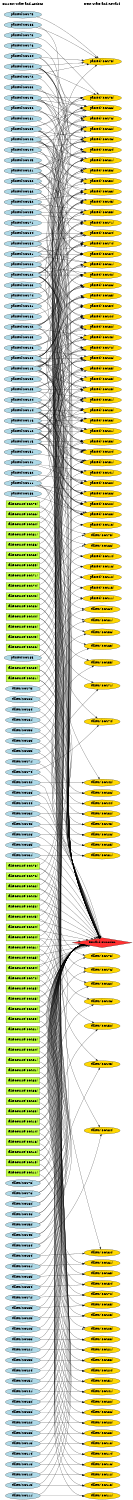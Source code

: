 digraph G {
	graph [bb="0,0,693,7904.4",
		fontname=Helvetica,
		fontsize=16,
		rankdir=LR,
		ranksep=2.00,
		ratio=auto,
		size="7.5,10"
	];
	node [fontsize=16,
		label="\N"
	];
	{
		graph [rank=same];
		"taken($CS42)"	[color=black,
			fillcolor=lightblue,
			height=0.51069,
			pos="116.5,3781.4",
			shape=ellipse,
			style=filled,
			width=2.5534];
		"takeCourse($CS55)"	[color=black,
			fillcolor=olivedrab1,
			height=0.5,
			pos="116.5,4924.4",
			shape=box,
			style=filled,
			width=2.4583];
		"takeCourse($CS43)"	[color=black,
			fillcolor=olivedrab1,
			height=0.5,
			pos="116.5,4546.4",
			shape=box,
			style=filled,
			width=2.4583];
		"taken($CS66)"	[color=black,
			fillcolor=lightblue,
			height=0.51069,
			pos="116.5,4221.4",
			shape=ellipse,
			style=filled,
			width=2.5534];
		"takeCourse($CS31)"	[color=black,
			fillcolor=olivedrab1,
			height=0.5,
			pos="116.5,4330.4",
			shape=box,
			style=filled,
			width=2.4583];
		"taken($CS54)"	[color=black,
			fillcolor=lightblue,
			height=0.51069,
			pos="116.5,1118.4",
			shape=ellipse,
			style=filled,
			width=2.5534];
		"passed($CS46)"	[color=black,
			fillcolor=lightblue,
			height=0.51069,
			pos="116.5,7172.4",
			shape=ellipse,
			style=filled,
			width=2.7499];
		"passed($CS34)"	[color=black,
			fillcolor=lightblue,
			height=0.51069,
			pos="116.5,7557.4",
			shape=ellipse,
			style=filled,
			width=2.7499];
		"passed($CS22)"	[color=black,
			fillcolor=lightblue,
			height=0.51069,
			pos="116.5,6457.4",
			shape=ellipse,
			style=filled,
			width=2.7499];
		"taken($CS31)"	[color=black,
			fillcolor=lightblue,
			height=0.51069,
			pos="116.5,3396.4",
			shape=ellipse,
			style=filled,
			width=2.5534];
		"takeCourse($CS56)"	[color=black,
			fillcolor=olivedrab1,
			height=0.5,
			pos="116.5,5032.4",
			shape=box,
			style=filled,
			width=2.4583];
		"takeCourse($CS44)"	[color=black,
			fillcolor=olivedrab1,
			height=0.5,
			pos="116.5,4654.4",
			shape=box,
			style=filled,
			width=2.4583];
		"takeCourse($CS32)"	[color=black,
			fillcolor=olivedrab1,
			height=0.5,
			pos="116.5,4600.4",
			shape=box,
			style=filled,
			width=2.4583];
		"taken($CS55)"	[color=black,
			fillcolor=lightblue,
			height=0.51069,
			pos="116.5,3946.4",
			shape=ellipse,
			style=filled,
			width=2.5534];
		"taken($CS43)"	[color=black,
			fillcolor=lightblue,
			height=0.51069,
			pos="116.5,3561.4",
			shape=ellipse,
			style=filled,
			width=2.5534];
		"passed($CS35)"	[color=black,
			fillcolor=lightblue,
			height=0.51069,
			pos="116.5,7227.4",
			shape=ellipse,
			style=filled,
			width=2.7499];
		"passed($CS23)"	[color=black,
			fillcolor=lightblue,
			height=0.51069,
			pos="116.5,6017.4",
			shape=ellipse,
			style=filled,
			width=2.7499];
		"passed($CS11)"	[color=black,
			fillcolor=lightblue,
			height=0.51069,
			pos="116.5,5357.4",
			shape=ellipse,
			style=filled,
			width=2.7499];
		"taken($CS64)"	[color=black,
			fillcolor=lightblue,
			height=0.51069,
			pos="116.5,4166.4",
			shape=ellipse,
			style=filled,
			width=2.5534];
		"taken($CS52)"	[color=black,
			fillcolor=lightblue,
			height=0.51069,
			pos="116.5,1448.4",
			shape=ellipse,
			style=filled,
			width=2.5534];
		"Current State and Actions"	[color=black,
			fillcolor=white,
			height=0.5,
			pos="116.5,7886.4",
			shape=plaintext,
			style=bold,
			width=3.2361];
		"takeCourse($CS41)"	[color=black,
			fillcolor=olivedrab1,
			height=0.5,
			pos="116.5,2262.4",
			shape=box,
			style=filled,
			width=2.4583];
		"takeCourse($CS65)"	[color=black,
			fillcolor=olivedrab1,
			height=0.5,
			pos="116.5,2856.4",
			shape=box,
			style=filled,
			width=2.4583];
		"takeCourse($CS53)"	[color=black,
			fillcolor=olivedrab1,
			height=0.5,
			pos="116.5,2424.4",
			shape=box,
			style=filled,
			width=2.4583];
		"taken($CS76)"	[color=black,
			fillcolor=lightblue,
			height=0.51069,
			pos="116.5,1613.4",
			shape=ellipse,
			style=filled,
			width=2.5534];
		"passed($CS36)"	[color=black,
			fillcolor=lightblue,
			height=0.51069,
			pos="116.5,6512.4",
			shape=ellipse,
			style=filled,
			width=2.7499];
		"passed($CS24)"	[color=black,
			fillcolor=lightblue,
			height=0.51069,
			pos="116.5,5797.4",
			shape=ellipse,
			style=filled,
			width=2.7499];
		"passed($CS12)"	[color=black,
			fillcolor=lightblue,
			height=0.51069,
			pos="116.5,5632.4",
			shape=ellipse,
			style=filled,
			width=2.7499];
		"taken($CS53)"	[color=black,
			fillcolor=lightblue,
			height=0.51069,
			pos="116.5,733.38",
			shape=ellipse,
			style=filled,
			width=2.5534];
		"taken($CS41)"	[color=black,
			fillcolor=lightblue,
			height=0.51069,
			pos="116.5,568.38",
			shape=ellipse,
			style=filled,
			width=2.5534];
		"passed($CS81)"	[color=black,
			fillcolor=lightblue,
			height=0.51069,
			pos="116.5,7282.4",
			shape=ellipse,
			style=filled,
			width=2.7499];
		"takeCourse($CS66)"	[color=black,
			fillcolor=olivedrab1,
			height=0.5,
			pos="116.5,5194.4",
			shape=box,
			style=filled,
			width=2.4583];
		"takeCourse($CS54)"	[color=black,
			fillcolor=olivedrab1,
			height=0.5,
			pos="116.5,2802.4",
			shape=box,
			style=filled,
			width=2.4583];
		"takeCourse($CS42)"	[color=black,
			fillcolor=olivedrab1,
			height=0.5,
			pos="116.5,4762.4",
			shape=box,
			style=filled,
			width=2.4583];
		"taken($CS65)"	[color=black,
			fillcolor=lightblue,
			height=0.51069,
			pos="116.5,1173.4",
			shape=ellipse,
			style=filled,
			width=2.5534];
		"passed($CS25)"	[color=black,
			fillcolor=lightblue,
			height=0.51069,
			pos="116.5,5852.4",
			shape=ellipse,
			style=filled,
			width=2.7499];
		"passed($CS13)"	[color=black,
			fillcolor=lightblue,
			height=0.51069,
			pos="116.5,5962.4",
			shape=ellipse,
			style=filled,
			width=2.7499];
		"taken($CS86)"	[color=black,
			fillcolor=lightblue,
			height=0.51069,
			pos="116.5,3726.4",
			shape=ellipse,
			style=filled,
			width=2.5534];
		"taken($CS74)"	[color=black,
			fillcolor=lightblue,
			height=0.51069,
			pos="116.5,3836.4",
			shape=ellipse,
			style=filled,
			width=2.5534];
		"taken($CS62)"	[color=black,
			fillcolor=lightblue,
			height=0.51069,
			pos="116.5,1558.4",
			shape=ellipse,
			style=filled,
			width=2.5534];
		"takeCourse($CS63)"	[color=black,
			fillcolor=olivedrab1,
			height=0.5,
			pos="116.5,4978.4",
			shape=box,
			style=filled,
			width=2.4583];
		"takeCourse($CS51)"	[color=black,
			fillcolor=olivedrab1,
			height=0.5,
			pos="116.5,2316.4",
			shape=box,
			style=filled,
			width=2.4583];
		"takeCourse($CS75)"	[color=black,
			fillcolor=olivedrab1,
			height=0.5,
			pos="116.5,5248.4",
			shape=box,
			style=filled,
			width=2.4583];
		"passed($CS66)"	[color=black,
			fillcolor=lightblue,
			height=0.51069,
			pos="116.5,7777.4",
			shape=ellipse,
			style=filled,
			width=2.7499];
		"passed($CS54)"	[color=black,
			fillcolor=lightblue,
			height=0.51069,
			pos="116.5,6622.4",
			shape=ellipse,
			style=filled,
			width=2.7499];
		"passed($CS42)"	[color=black,
			fillcolor=lightblue,
			height=0.51069,
			pos="116.5,6182.4",
			shape=ellipse,
			style=filled,
			width=2.7499];
		"taken($CS75)"	[color=black,
			fillcolor=lightblue,
			height=0.51069,
			pos="116.5,4276.4",
			shape=ellipse,
			style=filled,
			width=2.5534];
		"taken($CS63)"	[color=black,
			fillcolor=lightblue,
			height=0.51069,
			pos="116.5,4001.4",
			shape=ellipse,
			style=filled,
			width=2.5534];
		"taken($CS51)"	[color=black,
			fillcolor=lightblue,
			height=0.51069,
			pos="116.5,623.38",
			shape=ellipse,
			style=filled,
			width=2.5534];
		"takeCourse($CS52)"	[color=black,
			fillcolor=olivedrab1,
			height=0.5,
			pos="116.5,3126.4",
			shape=box,
			style=filled,
			width=2.4583];
		"takeCourse($CS76)"	[color=black,
			fillcolor=olivedrab1,
			height=0.5,
			pos="116.5,3288.4",
			shape=box,
			style=filled,
			width=2.4583];
		"takeCourse($CS64)"	[color=black,
			fillcolor=olivedrab1,
			height=0.5,
			pos="116.5,5140.4",
			shape=box,
			style=filled,
			width=2.4583];
		"passed($CS55)"	[color=black,
			fillcolor=lightblue,
			height=0.51069,
			pos="116.5,6787.4",
			shape=ellipse,
			style=filled,
			width=2.7499];
		"passed($CS43)"	[color=black,
			fillcolor=lightblue,
			height=0.51069,
			pos="116.5,7392.4",
			shape=ellipse,
			style=filled,
			width=2.7499];
		"passed($CS31)"	[color=black,
			fillcolor=lightblue,
			height=0.51069,
			pos="116.5,6567.4",
			shape=ellipse,
			style=filled,
			width=2.7499];
		"taken($CS84)"	[color=black,
			fillcolor=lightblue,
			height=0.51069,
			pos="116.5,1338.4",
			shape=ellipse,
			style=filled,
			width=2.5534];
		"taken($CS72)"	[color=black,
			fillcolor=lightblue,
			height=0.51069,
			pos="116.5,1063.4",
			shape=ellipse,
			style=filled,
			width=2.5534];
		"taken($CS16)"	[color=black,
			fillcolor=lightblue,
			height=0.51069,
			pos="116.5,183.38",
			shape=ellipse,
			style=filled,
			width=2.5534];
		"takeCourse($CS85)"	[color=black,
			fillcolor=olivedrab1,
			height=0.5,
			pos="116.5,4384.4",
			shape=box,
			style=filled,
			width=2.4583];
		"takeCourse($CS73)"	[color=black,
			fillcolor=olivedrab1,
			height=0.5,
			pos="116.5,3342.4",
			shape=box,
			style=filled,
			width=2.4583];
		"takeCourse($CS72)"	[color=black,
			fillcolor=olivedrab1,
			height=0.5,
			pos="116.5,2748.4",
			shape=box,
			style=filled,
			width=2.4583];
		"passed($CS56)"	[color=black,
			fillcolor=lightblue,
			height=0.51069,
			pos="116.5,7337.4",
			shape=ellipse,
			style=filled,
			width=2.7499];
		"passed($CS44)"	[color=black,
			fillcolor=lightblue,
			height=0.51069,
			pos="116.5,7117.4",
			shape=ellipse,
			style=filled,
			width=2.7499];
		"passed($CS32)"	[color=black,
			fillcolor=lightblue,
			height=0.51069,
			pos="116.5,6952.4",
			shape=ellipse,
			style=filled,
			width=2.7499];
		"taken($CS85)"	[color=black,
			fillcolor=lightblue,
			height=0.51069,
			pos="116.5,3451.4",
			shape=ellipse,
			style=filled,
			width=2.5534];
		"taken($CS73)"	[color=black,
			fillcolor=lightblue,
			height=0.51069,
			pos="116.5,1668.4",
			shape=ellipse,
			style=filled,
			width=2.5534];
		"taken($CS61)"	[color=black,
			fillcolor=lightblue,
			height=0.51069,
			pos="116.5,1228.4",
			shape=ellipse,
			style=filled,
			width=2.5534];
		"takeCourse($CS74)"	[color=black,
			fillcolor=olivedrab1,
			height=0.5,
			pos="116.5,4816.4",
			shape=box,
			style=filled,
			width=2.4583];
		"takeCourse($CS62)"	[color=black,
			fillcolor=olivedrab1,
			height=0.5,
			pos="116.5,3234.4",
			shape=box,
			style=filled,
			width=2.4583];
		"takeCourse($CS86)"	[color=black,
			fillcolor=olivedrab1,
			height=0.5,
			pos="116.5,4708.4",
			shape=box,
			style=filled,
			width=2.4583];
		"takeCourse($CS61)"	[color=black,
			fillcolor=olivedrab1,
			height=0.5,
			pos="116.5,2910.4",
			shape=box,
			style=filled,
			width=2.4583];
		"passed($CS45)"	[color=black,
			fillcolor=lightblue,
			height=0.51069,
			pos="116.5,7062.4",
			shape=ellipse,
			style=filled,
			width=2.7499];
		"passed($CS33)"	[color=black,
			fillcolor=lightblue,
			height=0.51069,
			pos="116.5,7447.4",
			shape=ellipse,
			style=filled,
			width=2.7499];
		"passed($CS21)"	[color=black,
			fillcolor=lightblue,
			height=0.51069,
			pos="116.5,7007.4",
			shape=ellipse,
			style=filled,
			width=2.7499];
		"passed($CS74)"	[color=black,
			fillcolor=lightblue,
			height=0.51069,
			pos="116.5,6347.4",
			shape=ellipse,
			style=filled,
			width=2.7499];
		"passed($CS62)"	[color=black,
			fillcolor=lightblue,
			height=0.51069,
			pos="116.5,6897.4",
			shape=ellipse,
			style=filled,
			width=2.7499];
		"taken($CS82)"	[color=black,
			fillcolor=lightblue,
			height=0.51069,
			pos="116.5,513.38",
			shape=ellipse,
			style=filled,
			width=2.5534];
		"takeCourse($CS15)"	[color=black,
			fillcolor=olivedrab1,
			height=0.5,
			pos="116.5,1776.4",
			shape=box,
			style=filled,
			width=2.4583];
		"taken($CS26)"	[color=black,
			fillcolor=lightblue,
			height=0.51069,
			pos="116.5,3506.4",
			shape=ellipse,
			style=filled,
			width=2.5534];
		"taken($CS14)"	[color=black,
			fillcolor=lightblue,
			height=0.51069,
			pos="116.5,238.38",
			shape=ellipse,
			style=filled,
			width=2.5534];
		"takeCourse($CS82)"	[color=black,
			fillcolor=olivedrab1,
			height=0.5,
			pos="116.5,2208.4",
			shape=box,
			style=filled,
			width=2.4583];
		"passed($CS86)"	[color=black,
			fillcolor=lightblue,
			height=0.51069,
			pos="116.5,6237.4",
			shape=ellipse,
			style=filled,
			width=2.7499];
		"passed($CS63)"	[color=black,
			fillcolor=lightblue,
			height=0.51069,
			pos="116.5,6402.4",
			shape=ellipse,
			style=filled,
			width=2.7499];
		"passed($CS51)"	[color=black,
			fillcolor=lightblue,
			height=0.51069,
			pos="116.5,5522.4",
			shape=ellipse,
			style=filled,
			width=2.7499];
		"taken($CS83)"	[color=black,
			fillcolor=lightblue,
			height=0.51069,
			pos="116.5,348.38",
			shape=ellipse,
			style=filled,
			width=2.5534];
		"takeCourse($CS16)"	[color=black,
			fillcolor=olivedrab1,
			height=0.5,
			pos="116.5,1884.4",
			shape=box,
			style=filled,
			width=2.4583];
		"taken($CS71)"	[color=black,
			fillcolor=lightblue,
			height=0.51069,
			pos="116.5,3891.4",
			shape=ellipse,
			style=filled,
			width=2.5534];
		"taken($CS15)"	[color=black,
			fillcolor=lightblue,
			height=0.51069,
			pos="116.5,73.385",
			shape=ellipse,
			style=filled,
			width=2.5534];
		"takeCourse($CS84)"	[color=black,
			fillcolor=olivedrab1,
			height=0.5,
			pos="116.5,3018.4",
			shape=box,
			style=filled,
			width=2.4583];
		"takeCourse($CS83)"	[color=black,
			fillcolor=olivedrab1,
			height=0.5,
			pos="116.5,2046.4",
			shape=box,
			style=filled,
			width=2.4583];
		"takeCourse($CS71)"	[color=black,
			fillcolor=olivedrab1,
			height=0.5,
			pos="116.5,4870.4",
			shape=box,
			style=filled,
			width=2.4583];
		"passed($CS75)"	[color=black,
			fillcolor=lightblue,
			height=0.51069,
			pos="116.5,7832.4",
			shape=ellipse,
			style=filled,
			width=2.7499];
		"passed($CS52)"	[color=black,
			fillcolor=lightblue,
			height=0.51069,
			pos="116.5,6842.4",
			shape=ellipse,
			style=filled,
			width=2.7499];
		"takeCourse($CS25)"	[color=black,
			fillcolor=olivedrab1,
			height=0.5,
			pos="116.5,2640.4",
			shape=box,
			style=filled,
			width=2.4583];
		"takeCourse($CS13)"	[color=black,
			fillcolor=olivedrab1,
			height=0.5,
			pos="116.5,1992.4",
			shape=box,
			style=filled,
			width=2.4583];
		"taken($CS36)"	[color=black,
			fillcolor=lightblue,
			height=0.51069,
			pos="116.5,458.38",
			shape=ellipse,
			style=filled,
			width=2.5534];
		"taken($CS24)"	[color=black,
			fillcolor=lightblue,
			height=0.51069,
			pos="116.5,678.38",
			shape=ellipse,
			style=filled,
			width=2.5534];
		"taken($CS12)"	[color=black,
			fillcolor=lightblue,
			height=0.51069,
			pos="116.5,128.38",
			shape=ellipse,
			style=filled,
			width=2.5534];
		"passed($CS76)"	[color=black,
			fillcolor=lightblue,
			height=0.51069,
			pos="116.5,7667.4",
			shape=ellipse,
			style=filled,
			width=2.7499];
		"passed($CS64)"	[color=black,
			fillcolor=lightblue,
			height=0.51069,
			pos="116.5,7612.4",
			shape=ellipse,
			style=filled,
			width=2.7499];
		"passed($CS41)"	[color=black,
			fillcolor=lightblue,
			height=0.51069,
			pos="116.5,5467.4",
			shape=ellipse,
			style=filled,
			width=2.7499];
		"takeCourse($CS26)"	[color=black,
			fillcolor=olivedrab1,
			height=0.5,
			pos="116.5,4492.4",
			shape=box,
			style=filled,
			width=2.4583];
		"taken($CS81)"	[color=black,
			fillcolor=lightblue,
			height=0.51069,
			pos="116.5,4111.4",
			shape=ellipse,
			style=filled,
			width=2.5534];
		"takeCourse($CS14)"	[color=black,
			fillcolor=olivedrab1,
			height=0.5,
			pos="116.5,1938.4",
			shape=box,
			style=filled,
			width=2.4583];
		"taken($CS25)"	[color=black,
			fillcolor=lightblue,
			height=0.51069,
			pos="116.5,953.38",
			shape=ellipse,
			style=filled,
			width=2.5534];
		"taken($CS13)"	[color=black,
			fillcolor=lightblue,
			height=0.51069,
			pos="116.5,293.38",
			shape=ellipse,
			style=filled,
			width=2.5534];
		"takeCourse($CS81)"	[color=black,
			fillcolor=olivedrab1,
			height=0.5,
			pos="116.5,5086.4",
			shape=box,
			style=filled,
			width=2.4583];
		"passed($CS65)"	[color=black,
			fillcolor=lightblue,
			height=0.51069,
			pos="116.5,6127.4",
			shape=ellipse,
			style=filled,
			width=2.7499];
		"passed($CS53)"	[color=black,
			fillcolor=lightblue,
			height=0.51069,
			pos="116.5,5907.4",
			shape=ellipse,
			style=filled,
			width=2.7499];
		"passed($CS82)"	[color=black,
			fillcolor=lightblue,
			height=0.51069,
			pos="116.5,5412.4",
			shape=ellipse,
			style=filled,
			width=2.7499];
		"takeCourse($CS23)"	[color=black,
			fillcolor=olivedrab1,
			height=0.5,
			pos="116.5,2586.4",
			shape=box,
			style=filled,
			width=2.4583];
		"takeCourse($CS11)"	[color=black,
			fillcolor=olivedrab1,
			height=0.5,
			pos="116.5,1722.4",
			shape=box,
			style=filled,
			width=2.4583];
		"takeCourse($CS35)"	[color=black,
			fillcolor=olivedrab1,
			height=0.5,
			pos="116.5,2694.4",
			shape=box,
			style=filled,
			width=2.4583];
		"taken($CS46)"	[color=black,
			fillcolor=lightblue,
			height=0.51069,
			pos="116.5,1503.4",
			shape=ellipse,
			style=filled,
			width=2.5534];
		"taken($CS34)"	[color=black,
			fillcolor=lightblue,
			height=0.51069,
			pos="116.5,1283.4",
			shape=ellipse,
			style=filled,
			width=2.5534];
		"taken($CS22)"	[color=black,
			fillcolor=lightblue,
			height=0.51069,
			pos="116.5,403.38",
			shape=ellipse,
			style=filled,
			width=2.5534];
		"passed($CS26)"	[color=black,
			fillcolor=lightblue,
			height=0.51069,
			pos="116.5,6072.4",
			shape=ellipse,
			style=filled,
			width=2.7499];
		"passed($CS14)"	[color=black,
			fillcolor=lightblue,
			height=0.51069,
			pos="116.5,5742.4",
			shape=ellipse,
			style=filled,
			width=2.7499];
		"passed($CS83)"	[color=black,
			fillcolor=lightblue,
			height=0.51069,
			pos="116.5,5302.4",
			shape=ellipse,
			style=filled,
			width=2.7499];
		"passed($CS71)"	[color=black,
			fillcolor=lightblue,
			height=0.51069,
			pos="116.5,6732.4",
			shape=ellipse,
			style=filled,
			width=2.7499];
		"takeCourse($CS12)"	[color=black,
			fillcolor=olivedrab1,
			height=0.5,
			pos="116.5,1830.4",
			shape=box,
			style=filled,
			width=2.4583];
		"takeCourse($CS36)"	[color=black,
			fillcolor=olivedrab1,
			height=0.5,
			pos="116.5,2154.4",
			shape=box,
			style=filled,
			width=2.4583];
		"takeCourse($CS24)"	[color=black,
			fillcolor=olivedrab1,
			height=0.5,
			pos="116.5,2370.4",
			shape=box,
			style=filled,
			width=2.4583];
		"taken($CS35)"	[color=black,
			fillcolor=lightblue,
			height=0.51069,
			pos="116.5,1008.4",
			shape=ellipse,
			style=filled,
			width=2.5534];
		"taken($CS23)"	[color=black,
			fillcolor=lightblue,
			height=0.51069,
			pos="116.5,898.38",
			shape=ellipse,
			style=filled,
			width=2.5534];
		"taken($CS11)"	[color=black,
			fillcolor=lightblue,
			height=0.51069,
			pos="116.5,18.385",
			shape=ellipse,
			style=filled,
			width=2.5534];
		"passed($CS15)"	[color=black,
			fillcolor=lightblue,
			height=0.51069,
			pos="116.5,5577.4",
			shape=ellipse,
			style=filled,
			width=2.7499];
		"passed($CS84)"	[color=black,
			fillcolor=lightblue,
			height=0.51069,
			pos="116.5,6677.4",
			shape=ellipse,
			style=filled,
			width=2.7499];
		"passed($CS72)"	[color=black,
			fillcolor=lightblue,
			height=0.51069,
			pos="116.5,7502.4",
			shape=ellipse,
			style=filled,
			width=2.7499];
		"takeCourse($CS45)"	[color=black,
			fillcolor=olivedrab1,
			height=0.5,
			pos="116.5,3072.4",
			shape=box,
			style=filled,
			width=2.4583];
		"takeCourse($CS33)"	[color=black,
			fillcolor=olivedrab1,
			height=0.5,
			pos="116.5,2532.4",
			shape=box,
			style=filled,
			width=2.4583];
		"taken($CS56)"	[color=black,
			fillcolor=lightblue,
			height=0.51069,
			pos="116.5,4056.4",
			shape=ellipse,
			style=filled,
			width=2.5534];
		"takeCourse($CS21)"	[color=black,
			fillcolor=olivedrab1,
			height=0.5,
			pos="116.5,2478.4",
			shape=box,
			style=filled,
			width=2.4583];
		"taken($CS44)"	[color=black,
			fillcolor=lightblue,
			height=0.51069,
			pos="116.5,3671.4",
			shape=ellipse,
			style=filled,
			width=2.5534];
		"taken($CS32)"	[color=black,
			fillcolor=lightblue,
			height=0.51069,
			pos="116.5,3616.4",
			shape=ellipse,
			style=filled,
			width=2.5534];
		"passed($CS16)"	[color=black,
			fillcolor=lightblue,
			height=0.51069,
			pos="116.5,5687.4",
			shape=ellipse,
			style=filled,
			width=2.7499];
		"passed($CS85)"	[color=black,
			fillcolor=lightblue,
			height=0.51069,
			pos="116.5,4438.4",
			shape=ellipse,
			style=filled,
			width=2.7499];
		"passed($CS73)"	[color=black,
			fillcolor=lightblue,
			height=0.51069,
			pos="116.5,7722.4",
			shape=ellipse,
			style=filled,
			width=2.7499];
		"passed($CS61)"	[color=black,
			fillcolor=lightblue,
			height=0.51069,
			pos="116.5,6292.4",
			shape=ellipse,
			style=filled,
			width=2.7499];
		"takeCourse($CS34)"	[color=black,
			fillcolor=olivedrab1,
			height=0.5,
			pos="116.5,2964.4",
			shape=box,
			style=filled,
			width=2.4583];
		"takeCourse($CS22)"	[color=black,
			fillcolor=olivedrab1,
			height=0.5,
			pos="116.5,2100.4",
			shape=box,
			style=filled,
			width=2.4583];
		"takeCourse($CS46)"	[color=black,
			fillcolor=olivedrab1,
			height=0.5,
			pos="116.5,3180.4",
			shape=box,
			style=filled,
			width=2.4583];
		"taken($CS45)"	[color=black,
			fillcolor=lightblue,
			height=0.51069,
			pos="116.5,1393.4",
			shape=ellipse,
			style=filled,
			width=2.5534];
		"taken($CS33)"	[color=black,
			fillcolor=lightblue,
			height=0.51069,
			pos="116.5,843.38",
			shape=ellipse,
			style=filled,
			width=2.5534];
		"taken($CS21)"	[color=black,
			fillcolor=lightblue,
			height=0.51069,
			pos="116.5,788.38",
			shape=ellipse,
			style=filled,
			width=2.5534];
	}
	{
		graph [rank=same];
		"taken'($CS14)"	[color=black,
			fillcolor=gold1,
			height=0.51069,
			pos="535,238.38",
			shape=ellipse,
			style=filled,
			width=2.632];
		"taken'($CS26)"	[color=black,
			fillcolor=gold1,
			height=0.51069,
			pos="535,3506.4",
			shape=ellipse,
			style=filled,
			width=2.632];
		"Next State and Reward"	[color=black,
			fillcolor=white,
			height=0.5,
			pos="535,7886.4",
			shape=plaintext,
			style=bold,
			width=2.9167];
		"taken'($CS81)"	[color=black,
			fillcolor=gold1,
			height=0.51069,
			pos="535,4633.4",
			shape=ellipse,
			style=filled,
			width=2.632];
		"passed'($CS46)"	[color=black,
			fillcolor=gold1,
			height=0.51069,
			pos="535,7172.4",
			shape=ellipse,
			style=filled,
			width=2.8481];
		"passed'($CS34)"	[color=black,
			fillcolor=gold1,
			height=0.51069,
			pos="535,6567.4",
			shape=ellipse,
			style=filled,
			width=2.8481];
		"passed'($CS22)"	[color=black,
			fillcolor=gold1,
			height=0.51069,
			pos="535,5247.4",
			shape=ellipse,
			style=filled,
			width=2.8481];
		"taken'($CS25)"	[color=black,
			fillcolor=gold1,
			height=0.51069,
			pos="535,971.38",
			shape=ellipse,
			style=filled,
			width=2.632];
		"taken'($CS13)"	[color=black,
			fillcolor=gold1,
			height=0.51069,
			pos="535,293.38",
			shape=ellipse,
			style=filled,
			width=2.632];
		"passed'($CS45)"	[color=black,
			fillcolor=gold1,
			height=0.51069,
			pos="535,6842.4",
			shape=ellipse,
			style=filled,
			width=2.8481];
		"passed'($CS33)"	[color=black,
			fillcolor=gold1,
			height=0.51069,
			pos="535,5687.4",
			shape=ellipse,
			style=filled,
			width=2.8481];
		"passed'($CS21)"	[color=black,
			fillcolor=gold1,
			height=0.51069,
			pos="535,5632.4",
			shape=ellipse,
			style=filled,
			width=2.8481];
		"taken'($CS16)"	[color=black,
			fillcolor=gold1,
			height=0.51069,
			pos="535,183.38",
			shape=ellipse,
			style=filled,
			width=2.632];
		"taken'($CS83)"	[color=black,
			fillcolor=gold1,
			height=0.51069,
			pos="535,348.38",
			shape=ellipse,
			style=filled,
			width=2.632];
		"taken'($CS71)"	[color=black,
			fillcolor=gold1,
			height=0.51069,
			pos="535,4289.4",
			shape=ellipse,
			style=filled,
			width=2.632];
		"passed'($CS56)"	[color=black,
			fillcolor=gold1,
			height=0.51069,
			pos="535,7007.4",
			shape=ellipse,
			style=filled,
			width=2.8481];
		"passed'($CS44)"	[color=black,
			fillcolor=gold1,
			height=0.51069,
			pos="535,6237.4",
			shape=ellipse,
			style=filled,
			width=2.8481];
		"passed'($CS32)"	[color=black,
			fillcolor=gold1,
			height=0.51069,
			pos="535,6182.4",
			shape=ellipse,
			style=filled,
			width=2.8481];
		"taken'($CS15)"	[color=black,
			fillcolor=gold1,
			height=0.51069,
			pos="535,73.385",
			shape=ellipse,
			style=filled,
			width=2.632];
		"passed'($CS31)"	[color=black,
			fillcolor=gold1,
			height=0.51069,
			pos="535,5797.4",
			shape=ellipse,
			style=filled,
			width=2.8481];
		"taken'($CS82)"	[color=black,
			fillcolor=gold1,
			height=0.51069,
			pos="535,513.38",
			shape=ellipse,
			style=filled,
			width=2.632];
		"passed'($CS55)"	[color=black,
			fillcolor=gold1,
			height=0.51069,
			pos="535,6787.4",
			shape=ellipse,
			style=filled,
			width=2.8481];
		"passed'($CS43)"	[color=black,
			fillcolor=gold1,
			height=0.51069,
			pos="535,6127.4",
			shape=ellipse,
			style=filled,
			width=2.8481];
		"taken'($CS86)"	[color=black,
			fillcolor=gold1,
			height=0.51069,
			pos="535,3726.4",
			shape=ellipse,
			style=filled,
			width=2.632];
		"taken'($CS61)"	[color=black,
			fillcolor=gold1,
			height=0.51069,
			pos="535,1246.4",
			shape=ellipse,
			style=filled,
			width=2.632];
		"taken'($CS85)"	[color=black,
			fillcolor=gold1,
			height=0.51069,
			pos="535,3451.4",
			shape=ellipse,
			style=filled,
			width=2.632];
		"taken'($CS73)"	[color=black,
			fillcolor=gold1,
			height=0.51069,
			pos="535,2866.4",
			shape=ellipse,
			style=filled,
			width=2.632];
		"passed'($CS82)"	[color=black,
			fillcolor=gold1,
			height=0.51069,
			pos="535,5357.4",
			shape=ellipse,
			style=filled,
			width=2.8481];
		"Reward Function"	[color=black,
			fillcolor=firebrick1,
			height=0.72222,
			pos="535,2937.4",
			shape=diamond,
			style=filled,
			width=4.3889];
		"passed'($CS26)"	[color=black,
			fillcolor=gold1,
			height=0.51069,
			pos="535,6017.4",
			shape=ellipse,
			style=filled,
			width=2.8481];
		"passed'($CS14)"	[color=black,
			fillcolor=gold1,
			height=0.51069,
			pos="535,4971.4",
			shape=ellipse,
			style=filled,
			width=2.8481];
		"taken'($CS72)"	[color=black,
			fillcolor=gold1,
			height=0.51069,
			pos="535,1081.4",
			shape=ellipse,
			style=filled,
			width=2.632];
		"taken'($CS84)"	[color=black,
			fillcolor=gold1,
			height=0.51069,
			pos="535,1946.4",
			shape=ellipse,
			style=filled,
			width=2.632];
		"passed'($CS81)"	[color=black,
			fillcolor=gold1,
			height=0.51069,
			pos="535,7062.4",
			shape=ellipse,
			style=filled,
			width=2.8481];
		"passed'($CS25)"	[color=black,
			fillcolor=gold1,
			height=0.51069,
			pos="535,5852.4",
			shape=ellipse,
			style=filled,
			width=2.8481];
		"passed'($CS13)"	[color=black,
			fillcolor=gold1,
			height=0.51069,
			pos="535,5137.4",
			shape=ellipse,
			style=filled,
			width=2.8481];
		"taken'($CS76)"	[color=black,
			fillcolor=gold1,
			height=0.51069,
			pos="535,2793.4",
			shape=ellipse,
			style=filled,
			width=2.632];
		"taken'($CS64)"	[color=black,
			fillcolor=gold1,
			height=0.51069,
			pos="535,4692.4",
			shape=ellipse,
			style=filled,
			width=2.632];
		"taken'($CS63)"	[color=black,
			fillcolor=gold1,
			height=0.51069,
			pos="535,4498.4",
			shape=ellipse,
			style=filled,
			width=2.632];
		"taken'($CS51)"	[color=black,
			fillcolor=gold1,
			height=0.51069,
			pos="535,623.38",
			shape=ellipse,
			style=filled,
			width=2.632];
		"passed'($CS36)"	[color=black,
			fillcolor=gold1,
			height=0.51069,
			pos="535,5302.4",
			shape=ellipse,
			style=filled,
			width=2.8481];
		"passed'($CS24)"	[color=black,
			fillcolor=gold1,
			height=0.51069,
			pos="535,5522.4",
			shape=ellipse,
			style=filled,
			width=2.8481];
		"passed'($CS12)"	[color=black,
			fillcolor=gold1,
			height=0.51069,
			pos="535,4861.4",
			shape=ellipse,
			style=filled,
			width=2.8481];
		"taken'($CS75)"	[color=black,
			fillcolor=gold1,
			height=0.51069,
			pos="535,5082.4",
			shape=ellipse,
			style=filled,
			width=2.632];
		"taken'($CS74)"	[color=black,
			fillcolor=gold1,
			height=0.51069,
			pos="535,4101.4",
			shape=ellipse,
			style=filled,
			width=2.632];
		"taken'($CS62)"	[color=black,
			fillcolor=gold1,
			height=0.51069,
			pos="535,2719.4",
			shape=ellipse,
			style=filled,
			width=2.632];
		"passed'($CS35)"	[color=black,
			fillcolor=gold1,
			height=0.51069,
			pos="535,5962.4",
			shape=ellipse,
			style=filled,
			width=2.8481];
		"passed'($CS23)"	[color=black,
			fillcolor=gold1,
			height=0.51069,
			pos="535,5742.4",
			shape=ellipse,
			style=filled,
			width=2.8481];
		"passed'($CS11)"	[color=black,
			fillcolor=gold1,
			height=0.51069,
			pos="535,4749.4",
			shape=ellipse,
			style=filled,
			width=2.8481];
		"taken'($CS54)"	[color=black,
			fillcolor=gold1,
			height=0.51069,
			pos="535,1136.4",
			shape=ellipse,
			style=filled,
			width=2.632];
		"taken'($CS42)"	[color=black,
			fillcolor=gold1,
			height=0.51069,
			pos="535,3781.4",
			shape=ellipse,
			style=filled,
			width=2.632];
		"taken'($CS66)"	[color=black,
			fillcolor=gold1,
			height=0.51069,
			pos="535,5026.4",
			shape=ellipse,
			style=filled,
			width=2.632];
		"passed'($CS86)"	[color=black,
			fillcolor=gold1,
			height=0.51069,
			pos="535,6402.4",
			shape=ellipse,
			style=filled,
			width=2.8481];
		"passed'($CS74)"	[color=black,
			fillcolor=gold1,
			height=0.51069,
			pos="535,6622.4",
			shape=ellipse,
			style=filled,
			width=2.8481];
		"taken'($CS41)"	[color=black,
			fillcolor=gold1,
			height=0.51069,
			pos="535,568.38",
			shape=ellipse,
			style=filled,
			width=2.632];
		"passed'($CS62)"	[color=black,
			fillcolor=gold1,
			height=0.51069,
			pos="535,7227.4",
			shape=ellipse,
			style=filled,
			width=2.8481];
		"taken'($CS65)"	[color=black,
			fillcolor=gold1,
			height=0.51069,
			pos="535,1191.4",
			shape=ellipse,
			style=filled,
			width=2.632];
		"taken'($CS53)"	[color=black,
			fillcolor=gold1,
			height=0.51069,
			pos="535,733.38",
			shape=ellipse,
			style=filled,
			width=2.632];
		"passed'($CS85)"	[color=black,
			fillcolor=gold1,
			height=0.51069,
			pos="535,5907.4",
			shape=ellipse,
			style=filled,
			width=2.8481];
		"taken'($CS52)"	[color=black,
			fillcolor=gold1,
			height=0.51069,
			pos="535,2498.4",
			shape=ellipse,
			style=filled,
			width=2.632];
		"passed'($CS73)"	[color=black,
			fillcolor=gold1,
			height=0.51069,
			pos="535,7392.4",
			shape=ellipse,
			style=filled,
			width=2.8481];
		"passed'($CS61)"	[color=black,
			fillcolor=gold1,
			height=0.51069,
			pos="535,6512.4",
			shape=ellipse,
			style=filled,
			width=2.8481];
		"taken'($CS32)"	[color=black,
			fillcolor=gold1,
			height=0.51069,
			pos="535,3616.4",
			shape=ellipse,
			style=filled,
			width=2.632];
		"taken'($CS56)"	[color=black,
			fillcolor=gold1,
			height=0.51069,
			pos="535,4570.4",
			shape=ellipse,
			style=filled,
			width=2.632];
		"taken'($CS44)"	[color=black,
			fillcolor=gold1,
			height=0.51069,
			pos="535,3671.4",
			shape=ellipse,
			style=filled,
			width=2.632];
		"passed'($CS84)"	[color=black,
			fillcolor=gold1,
			height=0.51069,
			pos="535,6677.4",
			shape=ellipse,
			style=filled,
			width=2.8481];
		"passed'($CS72)"	[color=black,
			fillcolor=gold1,
			height=0.51069,
			pos="535,6072.4",
			shape=ellipse,
			style=filled,
			width=2.8481];
		"passed'($CS16)"	[color=black,
			fillcolor=gold1,
			height=0.51069,
			pos="535,4916.4",
			shape=ellipse,
			style=filled,
			width=2.8481];
		"taken'($CS43)"	[color=black,
			fillcolor=gold1,
			height=0.51069,
			pos="535,3561.4",
			shape=ellipse,
			style=filled,
			width=2.632];
		"taken'($CS31)"	[color=black,
			fillcolor=gold1,
			height=0.51069,
			pos="535,3396.4",
			shape=ellipse,
			style=filled,
			width=2.632];
		"taken'($CS55)"	[color=black,
			fillcolor=gold1,
			height=0.51069,
			pos="535,4410.4",
			shape=ellipse,
			style=filled,
			width=2.632];
		"passed'($CS83)"	[color=black,
			fillcolor=gold1,
			height=0.51069,
			pos="535,5192.4",
			shape=ellipse,
			style=filled,
			width=2.8481];
		"passed'($CS71)"	[color=black,
			fillcolor=gold1,
			height=0.51069,
			pos="535,6732.4",
			shape=ellipse,
			style=filled,
			width=2.8481];
		"passed'($CS15)"	[color=black,
			fillcolor=gold1,
			height=0.51069,
			pos="535,4805.4",
			shape=ellipse,
			style=filled,
			width=2.8481];
		"taken'($CS46)"	[color=black,
			fillcolor=gold1,
			height=0.51069,
			pos="535,2627.4",
			shape=ellipse,
			style=filled,
			width=2.632];
		"taken'($CS34)"	[color=black,
			fillcolor=gold1,
			height=0.51069,
			pos="535,1301.4",
			shape=ellipse,
			style=filled,
			width=2.632];
		"taken'($CS22)"	[color=black,
			fillcolor=gold1,
			height=0.51069,
			pos="535,403.38",
			shape=ellipse,
			style=filled,
			width=2.632];
		"passed'($CS42)"	[color=black,
			fillcolor=gold1,
			height=0.51069,
			pos="535,6457.4",
			shape=ellipse,
			style=filled,
			width=2.8481];
		"passed'($CS66)"	[color=black,
			fillcolor=gold1,
			height=0.51069,
			pos="535,7337.4",
			shape=ellipse,
			style=filled,
			width=2.8481];
		"passed'($CS54)"	[color=black,
			fillcolor=gold1,
			height=0.51069,
			pos="535,6292.4",
			shape=ellipse,
			style=filled,
			width=2.8481];
		"taken'($CS21)"	[color=black,
			fillcolor=gold1,
			height=0.51069,
			pos="535,788.38",
			shape=ellipse,
			style=filled,
			width=2.632];
		"taken'($CS45)"	[color=black,
			fillcolor=gold1,
			height=0.51069,
			pos="535,2296.4",
			shape=ellipse,
			style=filled,
			width=2.632];
		"taken'($CS33)"	[color=black,
			fillcolor=gold1,
			height=0.51069,
			pos="535,843.38",
			shape=ellipse,
			style=filled,
			width=2.632];
		"passed'($CS53)"	[color=black,
			fillcolor=gold1,
			height=0.51069,
			pos="535,5577.4",
			shape=ellipse,
			style=filled,
			width=2.8481];
		"passed'($CS41)"	[color=black,
			fillcolor=gold1,
			height=0.51069,
			pos="535,5412.4",
			shape=ellipse,
			style=filled,
			width=2.8481];
		"passed'($CS65)"	[color=black,
			fillcolor=gold1,
			height=0.51069,
			pos="535,6347.4",
			shape=ellipse,
			style=filled,
			width=2.8481];
		"taken'($CS36)"	[color=black,
			fillcolor=gold1,
			height=0.51069,
			pos="535,458.38",
			shape=ellipse,
			style=filled,
			width=2.632];
		"taken'($CS24)"	[color=black,
			fillcolor=gold1,
			height=0.51069,
			pos="535,678.38",
			shape=ellipse,
			style=filled,
			width=2.632];
		"taken'($CS12)"	[color=black,
			fillcolor=gold1,
			height=0.51069,
			pos="535,128.38",
			shape=ellipse,
			style=filled,
			width=2.632];
		"passed'($CS64)"	[color=black,
			fillcolor=gold1,
			height=0.51069,
			pos="535,7117.4",
			shape=ellipse,
			style=filled,
			width=2.8481];
		"passed'($CS52)"	[color=black,
			fillcolor=gold1,
			height=0.51069,
			pos="535,6952.4",
			shape=ellipse,
			style=filled,
			width=2.8481];
		"passed'($CS76)"	[color=black,
			fillcolor=gold1,
			height=0.51069,
			pos="535,7282.4",
			shape=ellipse,
			style=filled,
			width=2.8481];
		"taken'($CS35)"	[color=black,
			fillcolor=gold1,
			height=0.51069,
			pos="535,1026.4",
			shape=ellipse,
			style=filled,
			width=2.632];
		"taken'($CS23)"	[color=black,
			fillcolor=gold1,
			height=0.51069,
			pos="535,898.38",
			shape=ellipse,
			style=filled,
			width=2.632];
		"taken'($CS11)"	[color=black,
			fillcolor=gold1,
			height=0.51069,
			pos="535,18.385",
			shape=ellipse,
			style=filled,
			width=2.632];
		"passed'($CS75)"	[color=black,
			fillcolor=gold1,
			height=0.51069,
			pos="535,7584.4",
			shape=ellipse,
			style=filled,
			width=2.8481];
		"passed'($CS63)"	[color=black,
			fillcolor=gold1,
			height=0.51069,
			pos="535,6897.4",
			shape=ellipse,
			style=filled,
			width=2.8481];
		"passed'($CS51)"	[color=black,
			fillcolor=gold1,
			height=0.51069,
			pos="535,5467.4",
			shape=ellipse,
			style=filled,
			width=2.8481];
	}
	"taken($CS42)" -> "Reward Function"	[pos="e,524.96,2962.1 198.02,3772.7 210.8,3768.4 223.06,3762.2 233,3753.4 236.95,3749.9 465.1,3126 521.5,2971.6"];
	"taken($CS42)" -> "taken'($CS42)"	[color=black,
		pos="e,440.17,3781.4 208.65,3781.4 273.89,3781.4 361.85,3781.4 429.86,3781.4",
		style=solid];
	"takeCourse($CS55)" -> "passed'($CS55)"	[color=black,
		pos="e,432.49,6788.7 205.07,4932.1 215.72,4936.4 225.48,4942.6 233,4951.4 495.82,5257 106.15,6460.9 377,6759.4 389.17,6772.8 405.36,6781.2 \
422.73,6786.2",
		style=solid];
	"takeCourse($CS55)" -> "Reward Function"	[pos="e,522.72,2961.6 205.24,4916.5 215.8,4912.1 225.48,4906 233,4897.4 457.26,4640.4 302.15,3702.1 377,3369.4 411.54,3215.8 486.04,3042.5 \
518.43,2971"];
	"takeCourse($CS55)" -> "taken'($CS55)"	[color=black,
		pos="e,465.92,4423.1 205.25,4914.1 215.42,4910.1 225,4904.7 233,4897.4 380.96,4763 238.87,4615.8 377,4471.4 398.06,4449.4 427.99,4435.2 \
456.08,4426.1",
		style=solid];
	"takeCourse($CS43)" -> "passed'($CS43)"	[color=black,
		pos="e,432.65,6128.6 205.24,4554.3 215.8,4558.6 225.48,4564.8 233,4573.4 456.99,4830 146.27,5848.8 377,6099.4 389.26,6112.7 405.51,6121 \
422.89,6126.1",
		style=solid];
	"takeCourse($CS43)" -> "Reward Function"	[pos="e,522.99,2961.6 205.28,4538.2 215.77,4533.9 225.42,4527.8 233,4519.4 405.3,4328 316.64,3619.8 377,3369.4 413.89,3216.4 487.12,3042.7 \
518.81,2971"];
	"takeCourse($CS43)" -> "taken'($CS43)"	[color=black,
		pos="e,440.68,3559.4 205.06,4538 215.58,4533.7 225.3,4527.7 233,4519.4 517.3,4212.6 84.647,3888.5 377,3589.4 391.39,3574.7 410.66,3566.1 \
430.76,3561.4",
		style=solid];
	"taken($CS66)" -> "Reward Function"	[pos="e,523.43,2961.7 200.3,4213.8 212.6,4209.4 224.11,4202.9 233,4193.4 487.23,3922.1 281.14,3728.6 377,3369.4 417.58,3217.3 488.82,3043.2 \
519.39,2971.2"];
	"taken($CS66)" -> "taken'($CS66)"	[color=black,
		pos="e,440.26,5027.8 200.17,4229.1 212.48,4233.5 224.03,4240 233,4249.4 466.89,4494.8 135.69,4760.3 377,4998.4 391.48,5012.7 410.58,5021.1 \
430.46,5025.8",
		style=solid];
	"takeCourse($CS31)" -> "passed'($CS31)"	[color=black,
		pos="e,432.33,5798.4 205.18,4338.3 215.75,4342.7 225.45,4348.8 233,4357.4 441.3,4594.2 162.48,5538.2 377,5769.4 389.23,5782.6 405.37,\
5790.9 422.64,5795.9",
		style=solid];
	"takeCourse($CS31)" -> "Reward Function"	[pos="e,523.25,2961.7 205.06,4322 215.58,4317.7 225.3,4311.7 233,4303.4 518.4,3995.2 272.77,3776.3 377,3369.4 416.06,3216.9 488.12,3043 \
519.15,2971.1"];
	"takeCourse($CS31)" -> "taken'($CS31)"	[color=black,
		pos="e,440.37,3394.6 205.28,4321.8 215.7,4317.5 225.34,4311.6 233,4303.4 503.35,4014.2 99.056,3706.3 377,3424.4 391.37,3409.8 410.52,\
3401.3 430.51,3396.6",
		style=solid];
	"taken($CS54)" -> "Reward Function"	[pos="e,433.04,2928.1 201.63,1125.5 213.62,1130 224.68,1136.7 233,1146.4 486.21,1442.4 129.08,2592.9 377,2893.4 389.01,2907.9 405.41,2917.9 \
423.1,2924.7"];
	"taken($CS54)" -> "taken'($CS54)"	[color=black,
		pos="e,442.17,1132.4 206.59,1122.2 272.76,1125.1 363.11,1129 432.14,1132",
		style=solid];
	"passed($CS46)" -> "passed'($CS46)"	[color=black,
		pos="e,432.13,7172.4 215.68,7172.4 277.54,7172.4 357.6,7172.4 421.94,7172.4",
		style=solid];
	"passed($CS46)" -> "passed'($CS56)"	[color=black,
		pos="e,443.83,7016 189.32,7159.8 204.15,7155.9 219.39,7150.8 233,7144.4 305.52,7110 303.46,7067.5 377,7035.4 394.71,7027.6 414.45,7022 \
433.78,7018",
		style=solid];
	"passed($CS46)" -> "Reward Function"	[pos="e,522.21,2961.5 205.44,7164.2 216.04,7159.7 225.68,7153.3 233,7144.4 498.74,6819.5 296.34,3781.3 377,3369.4 407.24,3214.9 484.07,\
3042.1 517.75,2970.8"];
	"passed($CS46)" -> "passed'($CS81)"	[color=black,
		pos="e,453.9,7073.8 181.12,7158.4 198.09,7154.3 216.34,7149.5 233,7144.4 298.33,7124.3 311.08,7108.5 377,7090.4 398.42,7084.5 421.83,\
7079.6 443.88,7075.6",
		style=solid];
	"passed($CS46)" -> "passed'($CS74)"	[color=black,
		pos="e,432.7,6623.8 202.08,7163 213.5,7158.7 224.27,7152.7 233,7144.4 398.37,6986.4 206.86,6803.2 377,6650.4 389.91,6638.8 405.92,6631.2 \
422.73,6626.3",
		style=solid];
	"passed($CS46)" -> "passed'($CS62)"	[color=black,
		pos="e,451.81,7216.5 197.81,7183 267.57,7192.2 368.61,7205.5 441.69,7215.2",
		style=solid];
	"passed($CS46)" -> "passed'($CS84)"	[color=black,
		pos="e,432.63,6679.3 201.54,7162.8 213.1,7158.6 224.06,7152.6 233,7144.4 383.83,7005 221.97,6840 377,6705.4 390.02,6694.1 405.99,6686.6 \
422.72,6681.8",
		style=solid];
	"passed($CS46)" -> "passed'($CS66)"	[color=black,
		pos="e,443.83,7328.8 189.32,7185 204.15,7188.9 219.39,7193.9 233,7200.4 305.52,7234.8 303.46,7277.2 377,7309.4 394.71,7317.1 414.45,7322.7 \
433.78,7326.8",
		style=solid];
	"passed($CS46)" -> "passed'($CS52)"	[color=black,
		pos="e,438.72,6958.9 194.07,7160.8 207.62,7156.9 221.17,7151.5 233,7144.4 315.99,7094.2 292.5,7028 377,6980.4 392.77,6971.5 410.73,6965.3 \
428.73,6961",
		style=solid];
	"passed($CS34)" -> "passed'($CS34)"	[color=black,
		pos="e,432.1,6567.1 203.95,7548.6 214.91,7544.2 225.04,7538 233,7529.4 517.13,7220.1 83.517,6895.9 377,6595.4 389.29,6582.8 405.15,6574.7 \
422.05,6569.7",
		style=solid];
	"passed($CS34)" -> "passed'($CS62)"	[color=black,
		pos="e,434.66,7231.2 198.58,7547.1 210.94,7543 222.91,7537.3 233,7529.4 341.48,7444.8 265.98,7336.6 377,7255.4 391.01,7245.1 407.57,7238.2 \
424.6,7233.6",
		style=solid];
	"passed($CS34)" -> "passed'($CS73)"	[color=black,
		pos="e,500.99,7409.9 183.18,7543.7 199.62,7539.7 217.11,7534.9 233,7529.4 328.36,7496.5 434.63,7444.2 491.9,7414.6",
		style=solid];
	"passed($CS34)" -> "passed'($CS42)"	[color=black,
		pos="e,432.33,6456.9 204.07,7548.7 215.01,7544.3 225.11,7538.1 233,7529.4 547.1,7181.9 52.388,6823.1 377,6485.4 389.27,6472.6 405.21,\
6464.5 422.21,6459.5",
		style=solid];
	"passed($CS34)" -> "passed'($CS54)"	[color=black,
		pos="e,432.53,6291.6 204.51,7548.8 215.31,7544.3 225.26,7538.1 233,7529.4 592.15,7124.6 5.6064,6713.9 377,6320.4 389.35,6307.3 405.54,\
6299.1 422.83,6294",
		style=solid];
	"passed($CS34)" -> "passed'($CS64)"	[color=black,
		pos="e,433.06,7119.7 200.94,7547.6 212.65,7543.4 223.81,7537.5 233,7529.4 369.44,7408.5 236.92,7262 377,7145.4 390.25,7134.4 406.35,7127 \
423.12,7122.3",
		style=solid];
	"passed($CS34)" -> "passed'($CS75)"	[color=black,
		pos="e,438.33,7578.2 210.19,7563.4 274.72,7567.6 360.9,7573.2 428.13,7577.5",
		style=solid];
	"passed($CS22)" -> "passed'($CS22)"	[color=black,
		pos="e,432.18,5246.7 204.18,6448.8 215.1,6444.4 225.17,6438.2 233,6429.4 577.12,6043.7 21.21,5650.3 377,5275.4 389.19,5262.5 405.08,5254.4 \
422.07,5249.3",
		style=solid];
	"passed($CS22)" -> "passed'($CS32)"	[color=black,
		pos="e,435.94,6187.4 196.73,6446.6 209.59,6442.5 222.2,6437 233,6429.4 328.25,6362.3 279.74,6274.5 377,6210.4 391.59,6200.8 408.53,6194.2 \
425.77,6189.7",
		style=solid];
	"passed($CS22)" -> "passed'($CS26)"	[color=black,
		pos="e,433.06,6019.7 200.94,6447.6 212.65,6443.4 223.81,6437.5 233,6429.4 369.44,6308.5 236.92,6162 377,6045.4 390.25,6034.4 406.35,6027 \
423.12,6022.3",
		style=solid];
	"passed($CS22)" -> "passed'($CS81)"	[color=black,
		pos="e,432.41,7061.3 202.28,6466.6 213.68,6470.9 224.39,6476.9 233,6485.4 413.03,6662.1 191.64,6863.3 377,7034.4 389.76,7046.2 405.68,\
7053.8 422.46,7058.7",
		style=solid];
	"passed($CS22)" -> "passed'($CS25)"	[color=black,
		pos="e,432.41,5853.5 202.28,6448.2 213.68,6443.9 224.39,6437.8 233,6429.4 413.03,6252.7 191.64,6051.5 377,5880.4 389.76,5868.6 405.68,\
5860.9 422.46,5856",
		style=solid];
	"passed($CS22)" -> "passed'($CS24)"	[color=black,
		pos="e,432.21,5522.2 203.88,6448.6 214.84,6444.2 225,6438 233,6429.4 502.17,6139.1 99.056,5832.3 377,5550.4 389.35,5537.9 405.24,5529.8 \
422.15,5524.8",
		style=solid];
	"passed($CS22)" -> "passed'($CS23)"	[color=black,
		pos="e,432.38,5742.9 202.89,6448.4 214.13,6444.1 224.63,6437.9 233,6429.4 442.57,6215 160.95,5978.2 377,5770.4 389.59,5758.3 405.52,5750.4 \
422.37,5745.5",
		style=solid];
	"passed($CS22)" -> "passed'($CS61)"	[color=black,
		pos="e,451.81,6501.5 197.81,6468 267.57,6477.2 368.61,6490.5 441.69,6500.2",
		style=solid];
	"passed($CS22)" -> "passed'($CS71)"	[color=black,
		pos="e,435.94,6727.4 196.73,6468.2 209.59,6472.2 222.2,6477.8 233,6485.4 328.25,6552.5 279.74,6640.3 377,6704.4 391.59,6714 408.53,6720.6 \
425.77,6725",
		style=solid];
	"passed($CS22)" -> "passed'($CS42)"	[color=black,
		pos="e,432.13,6457.4 215.68,6457.4 277.54,6457.4 357.6,6457.4 421.94,6457.4",
		style=solid];
	"passed($CS22)" -> "passed'($CS52)"	[color=black,
		pos="e,432.63,6950.5 201.54,6466.9 213.1,6471.2 224.06,6477.1 233,6485.4 383.83,6624.7 221.97,6789.7 377,6924.4 390.02,6935.7 405.99,\
6943.2 422.72,6948",
		style=solid];
	"passed($CS22)" -> "passed'($CS63)"	[color=black,
		pos="e,433.06,6895 200.94,6467.2 212.65,6471.4 223.81,6477.2 233,6485.4 369.44,6606.2 236.92,6752.8 377,6869.4 390.25,6880.4 406.35,6887.7 \
423.12,6892.5",
		style=solid];
	"taken($CS31)" -> "Reward Function"	[pos="e,524.49,2961.9 194.74,3386.6 208.23,3382.7 221.58,3377.1 233,3369.4 386.94,3265 486.33,3053.6 520.63,2971.3"];
	"taken($CS31)" -> "taken'($CS31)"	[color=black,
		pos="e,440.17,3396.4 208.65,3396.4 273.89,3396.4 361.85,3396.4 429.86,3396.4",
		style=solid];
	"takeCourse($CS56)" -> "passed'($CS56)"	[color=black,
		pos="e,432.43,7008.8 205.11,5040 215.76,5044.4 225.5,5050.6 233,5059.4 511.25,5384.4 90.211,6661.9 377,6979.4 389.14,6992.8 405.31,7001.2 \
422.68,7006.3",
		style=solid];
	"takeCourse($CS56)" -> "Reward Function"	[pos="e,522.66,2961.5 205,5024.6 215.67,5020.3 225.44,5014.1 233,5005.4 472.13,4729.7 298,3725.7 377,3369.4 411.07,3215.7 485.83,3042.4 \
518.36,2970.9"];
	"takeCourse($CS56)" -> "taken'($CS56)"	[color=black,
		pos="e,443.7,4575.5 205.11,5021.9 215.3,5017.9 224.92,5012.6 233,5005.4 373.86,4880.1 235.88,4731.4 377,4606.4 392.9,4592.3 413.19,4583.4 \
433.87,4577.9",
		style=solid];
	"takeCourse($CS44)" -> "passed'($CS44)"	[color=black,
		pos="e,432.65,6238.6 205.24,4662.3 215.8,4666.6 225.48,4672.8 233,4681.4 457.26,4938.3 145.99,5958.5 377,6209.4 389.26,6222.7 405.5,6231 \
422.89,6236.1",
		style=solid];
	"takeCourse($CS44)" -> "Reward Function"	[pos="e,522.9,2961.6 205.08,4646.3 215.67,4642 225.4,4635.9 233,4627.4 420.13,4417.3 312.5,3643.3 377,3369.4 413.08,3216.2 486.75,3042.6 \
518.68,2971"];
	"takeCourse($CS44)" -> "taken'($CS44)"	[color=black,
		pos="e,440.68,3669.4 205.06,4645.9 215.58,4641.7 225.3,4635.7 233,4627.4 516.75,4321.3 85.213,3997.8 377,3699.4 391.39,3684.7 410.66,\
3676.1 430.76,3671.4",
		style=solid];
	"takeCourse($CS32)" -> "passed'($CS32)"	[color=black,
		pos="e,432.65,6183.6 205.24,4608.3 215.8,4612.6 225.48,4618.8 233,4627.4 457.13,4884.2 146.13,5903.6 377,6154.4 389.26,6167.7 405.51,\
6176 422.89,6181.1",
		style=solid];
	"takeCourse($CS32)" -> "Reward Function"	[pos="e,522.94,2961.6 205.04,4592.3 215.63,4588 225.38,4581.9 233,4573.4 412.72,4372.6 314.57,3631.5 377,3369.4 413.46,3216.3 486.93,3042.7 \
518.74,2971"];
	"takeCourse($CS32)" -> "taken'($CS32)"	[color=black,
		pos="e,440.68,3614.4 205.06,4592 215.58,4587.7 225.3,4581.7 233,4573.4 517.03,4267 84.93,3943.2 377,3644.4 391.39,3629.7 410.66,3621.1 \
430.76,3616.4",
		style=solid];
	"taken($CS55)" -> "Reward Function"	[pos="e,524.17,2961.9 199.34,3938.3 211.83,3933.9 223.65,3927.6 233,3918.4 413.03,3741.7 301.84,3610.2 377,3369.4 423.89,3219.1 491.72,\
3044 520.39,2971.5"];
	"taken($CS55)" -> "taken'($CS55)"	[color=black,
		pos="e,491.61,4393.9 197.09,3955.3 210.12,3959.5 222.71,3965.6 233,3974.4 358.6,4081.3 268.88,4191.8 377,4316.4 405.55,4349.3 448.56,\
4373.9 482.34,4389.7",
		style=solid];
	"taken($CS43)" -> "Reward Function"	[pos="e,529.16,2962.5 196,3552.1 209.29,3547.9 222.25,3541.9 233,3533.4 424.42,3381.6 504.67,3075.8 527.06,2972.4"];
	"taken($CS43)" -> "taken'($CS43)"	[color=black,
		pos="e,440.17,3561.4 208.65,3561.4 273.89,3561.4 361.85,3561.4 429.86,3561.4",
		style=solid];
	"passed($CS35)" -> "passed'($CS46)"	[color=black,
		pos="e,451.81,7183.2 197.81,7216.8 267.57,7207.6 368.61,7194.2 441.69,7184.6",
		style=solid];
	"passed($CS35)" -> "passed'($CS45)"	[color=black,
		pos="e,433.58,6845.4 199.96,7217.4 211.94,7213.2 223.44,7207.4 233,7199.4 355.28,7096.8 251.63,6969.2 377,6870.4 390.54,6859.7 406.79,\
6852.6 423.62,6847.9",
		style=solid];
	"passed($CS35)" -> "passed'($CS35)"	[color=black,
		pos="e,432.53,5961.6 204.51,7218.8 215.31,7214.3 225.26,7208.1 233,7199.4 592.15,6794.6 5.6064,6383.9 377,5990.4 389.35,5977.3 405.54,\
5969.1 422.83,5964",
		style=solid];
	"passed($CS35)" -> "passed'($CS73)"	[color=black,
		pos="e,443.83,7383.8 189.32,7240 204.15,7243.9 219.39,7248.9 233,7255.4 305.52,7289.8 303.46,7332.2 377,7364.4 394.71,7372.1 414.45,7377.7 \
433.78,7381.8",
		style=solid];
	"passed($CS35)" -> "passed'($CS66)"	[color=black,
		pos="e,453.9,7326 181.12,7241.3 198.09,7245.5 216.34,7250.3 233,7255.4 298.33,7275.5 311.08,7291.3 377,7309.4 398.42,7315.3 421.83,7320.2 \
443.88,7324.2",
		style=solid];
	"passed($CS35)" -> "passed'($CS52)"	[color=black,
		pos="e,435.94,6957.4 196.73,7216.6 209.59,7212.5 222.2,7207 233,7199.4 328.25,7132.3 279.74,7044.5 377,6980.4 391.59,6970.8 408.53,6964.2 \
425.77,6959.7",
		style=solid];
	"passed($CS35)" -> "passed'($CS63)"	[color=black,
		pos="e,434.66,6901.2 198.58,7217.1 210.94,7213 222.91,7207.3 233,7199.4 341.48,7114.8 265.98,7006.6 377,6925.4 391.01,6915.1 407.57,6908.2 \
424.6,6903.6",
		style=solid];
	"passed($CS23)" -> "passed'($CS34)"	[color=black,
		pos="e,432.7,6566 202.08,6026.8 213.5,6031.1 224.27,6037 233,6045.4 398.37,6203.3 206.86,6386.6 377,6539.4 389.91,6551 405.92,6558.6 \
422.73,6563.4",
		style=solid];
	"passed($CS23)" -> "passed'($CS31)"	[color=black,
		pos="e,438.72,5803.9 194.07,6005.8 207.62,6001.9 221.17,5996.5 233,5989.4 315.99,5939.2 292.5,5873 377,5825.4 392.77,5816.5 410.73,5810.3 \
428.73,5806",
		style=solid];
	"passed($CS23)" -> "passed'($CS55)"	[color=black,
		pos="e,432.2,6787 203.3,6026.4 214.42,6030.7 224.78,6036.8 233,6045.4 457.42,6278.7 145.53,6533.1 377,6759.4 389.49,6771.6 405.37,6779.5 \
422.2,6784.5",
		style=solid];
	"passed($CS23)" -> "passed'($CS43)"	[color=black,
		pos="e,453.9,6116 181.12,6031.3 198.09,6035.5 216.34,6040.3 233,6045.4 298.33,6065.5 311.08,6081.3 377,6099.4 398.42,6105.3 421.83,6110.2 \
443.88,6114.2",
		style=solid];
	"passed($CS23)" -> "Reward Function"	[pos="e,522.36,2961.5 205.31,6009.1 215.93,6004.6 225.61,5998.3 233,5989.4 419.47,5765.3 318.58,3655 377,3369.4 408.54,3215.2 484.66,3042.2 \
517.96,2970.9"];
	"passed($CS23)" -> "passed'($CS26)"	[color=black,
		pos="e,432.13,6017.4 215.68,6017.4 277.54,6017.4 357.6,6017.4 421.94,6017.4",
		style=solid];
	"passed($CS23)" -> "passed'($CS81)"	[color=black,
		pos="e,432.42,7062.8 204.02,6026.1 214.96,6030.5 225.08,6036.7 233,6045.4 532.11,6373.8 67.96,6715.3 377,7034.4 389.32,7047.1 405.28,\
7055.2 422.29,7060.2",
		style=solid];
	"passed($CS23)" -> "passed'($CS25)"	[color=black,
		pos="e,443.83,5861 189.32,6004.8 204.15,6000.9 219.39,5995.8 233,5989.4 305.52,5955 303.46,5912.5 377,5880.4 394.71,5872.6 414.45,5867 \
433.78,5863",
		style=solid];
	"passed($CS23)" -> "passed'($CS23)"	[color=black,
		pos="e,435.94,5747.4 196.73,6006.6 209.59,6002.5 222.2,5997 233,5989.4 328.25,5922.3 279.74,5834.5 377,5770.4 391.59,5760.8 408.53,5754.2 \
425.77,5749.7",
		style=solid];
	"passed($CS23)" -> "passed'($CS86)"	[color=black,
		pos="e,433.58,6399.4 199.96,6027.4 211.94,6031.6 223.44,6037.4 233,6045.4 355.28,6148 251.63,6275.6 377,6374.4 390.54,6385.1 406.79,6392.2 \
423.62,6396.9",
		style=solid];
	"passed($CS23)" -> "passed'($CS62)"	[color=black,
		pos="e,432.18,7228.1 204.18,6025.9 215.1,6030.4 225.17,6036.6 233,6045.4 577.12,6431 21.21,6824.5 377,7199.4 389.19,7212.2 405.08,7220.4 \
422.07,7225.4",
		style=solid];
	"passed($CS23)" -> "passed'($CS85)"	[color=black,
		pos="e,453.9,5918.8 181.12,6003.4 198.09,5999.3 216.34,5994.5 233,5989.4 298.33,5969.3 311.08,5953.5 377,5935.4 398.42,5929.5 421.83,\
5924.6 443.88,5920.6",
		style=solid];
	"passed($CS23)" -> "passed'($CS53)"	[color=black,
		pos="e,433.06,5579.7 200.94,6007.6 212.65,6003.4 223.81,5997.5 233,5989.4 369.44,5868.5 236.92,5722 377,5605.4 390.25,5594.4 406.35,5587 \
423.12,5582.3",
		style=solid];
	"passed($CS23)" -> "passed'($CS65)"	[color=black,
		pos="e,434.66,6343.6 198.58,6027.7 210.94,6031.8 222.91,6037.5 233,6045.4 341.48,6130 265.98,6238.1 377,6319.4 391.01,6329.6 407.57,6336.5 \
424.6,6341.1",
		style=solid];
	"passed($CS11)" -> "passed'($CS22)"	[color=black,
		pos="e,453.9,5258.8 181.12,5343.4 198.09,5339.3 216.34,5334.5 233,5329.4 298.33,5309.3 311.08,5293.5 377,5275.4 398.42,5269.5 421.83,\
5264.6 443.88,5260.6",
		style=solid];
	"passed($CS11)" -> "Reward Function"	[pos="e,522.53,2961.5 204.87,5349.1 215.63,5344.6 225.46,5338.3 233,5329.4 374.2,5162.8 331.27,3582.9 377,3369.4 409.96,3215.5 485.32,\
3042.3 518.18,2970.9"];
	"passed($CS11)" -> "passed'($CS36)"	[color=black,
		pos="e,451.81,5313.2 197.81,5346.8 267.57,5337.6 368.61,5324.2 441.69,5314.6",
		style=solid];
	"passed($CS11)" -> "passed'($CS11)"	[color=black,
		pos="e,432.77,4751.1 202.29,5348.2 213.68,5343.9 224.39,5337.8 233,5329.4 413.56,5152 191.61,4950.7 377,4778.4 389.81,4766.5 405.85,4758.7 \
422.74,4753.7",
		style=solid];
	"passed($CS11)" -> "passed'($CS83)"	[color=black,
		pos="e,443.83,5201 189.32,5344.8 204.15,5340.9 219.39,5335.8 233,5329.4 305.52,5295 303.46,5252.5 377,5220.4 394.71,5212.6 414.45,5207 \
433.78,5203",
		style=solid];
	"passed($CS11)" -> "passed'($CS42)"	[color=black,
		pos="e,432.33,6457.9 204.07,5366 215.01,5370.4 225.11,5376.7 233,5385.4 547.1,5732.8 52.388,6091.7 377,6429.4 389.27,6442.1 405.21,6450.3 \
422.21,6455.3",
		style=solid];
	"passed($CS11)" -> "passed'($CS53)"	[color=black,
		pos="e,438.72,5570.9 194.07,5368.9 207.62,5372.9 221.17,5378.2 233,5385.4 315.99,5435.6 292.5,5501.7 377,5549.4 392.77,5558.3 410.73,\
5564.5 428.73,5568.7",
		style=solid];
	"taken($CS64)" -> "Reward Function"	[pos="e,523.53,2961.8 200.2,4158.7 212.52,4154.3 224.05,4147.8 233,4138.4 472.31,3886.1 285.31,3704.8 377,3369.4 418.5,3217.6 489.24,3043.3 \
519.54,2971.2"];
	"taken($CS64)" -> "taken'($CS64)"	[color=black,
		pos="e,440.89,4689.9 198.72,4174.7 211.35,4179.1 223.38,4185.3 233,4194.4 390.95,4342.9 216.35,4514.8 377,4660.4 392.06,4674 411.31,4682.5 \
431.13,4687.6",
		style=solid];
	"taken($CS52)" -> "Reward Function"	[pos="e,433.68,2928 201.47,1455.6 213.48,1460.1 224.59,1466.7 233,1476.4 649.03,1953.5 -30.519,2409 377,2893.4 389.34,2908 406.13,2918 \
424.16,2924.8"];
	"taken($CS52)" -> "taken'($CS52)"	[color=black,
		pos="e,511.19,2480.5 200.34,1455.9 212.64,1460.4 224.13,1466.9 233,1476.4 493.47,1755.6 210.97,1979.5 377,2323.4 407.28,2386.1 466.92,\
2442.9 503.35,2473.9",
		style=solid];
	"Current State and Actions" -> "Next State and Reward"	[color=black,
		pos="e,429.84,7886.4 233.24,7886.4 291.38,7886.4 361.58,7886.4 419.54,7886.4",
		style=invis];
	"takeCourse($CS41)" -> "Reward Function"	[pos="e,437.71,2927.3 205.03,2271.6 215.42,2275.8 225.12,2281.5 233,2289.4 428.57,2484.1 185.72,2694.5 377,2893.4 390.85,2907.8 408.99,\
2917.6 428.01,2924.2"];
	"takeCourse($CS41)" -> "taken'($CS41)"	[color=black,
		pos="e,441.15,565.51 205,2254.6 215.67,2250.3 225.44,2244.1 233,2235.4 472.54,1959.2 130.2,866.15 377,596.38 391.13,580.94 410.62,572.17 \
431.06,567.49",
		style=solid];
	"takeCourse($CS41)" -> "passed'($CS41)"	[color=black,
		pos="e,432.91,5414.2 205.05,2269.7 215.78,2274.1 225.56,2280.4 233,2289.4 453.15,2554.1 149.9,5125.7 377,5384.4 389.1,5398.2 405.44,5406.7 \
423.03,5411.8",
		style=solid];
	"takeCourse($CS65)" -> "Reward Function"	[pos="e,461.8,2923.3 205.07,2873.4 277.87,2887.6 380.74,2907.6 451.97,2921.4"];
	"takeCourse($CS65)" -> "taken'($CS65)"	[color=black,
		pos="e,441.17,1188.5 205.28,2848.5 215.83,2844.2 225.51,2838 233,2829.4 468.55,2558.2 134.33,1484.2 377,1219.4 391.15,1203.9 410.63,1195.2 \
431.08,1190.5",
		style=solid];
	"takeCourse($CS65)" -> "passed'($CS65)"	[color=black,
		pos="e,432.86,6349.3 205.09,2863.7 215.81,2868.1 225.58,2874.4 233,2883.4 476.68,3177.7 125.59,6031.6 377,6319.4 389.07,6333.2 405.4,\
6341.7 422.98,6346.8",
		style=solid];
	"takeCourse($CS53)" -> "Reward Function"	[pos="e,440.27,2926.9 205.03,2434.5 215.3,2438.5 224.96,2444 233,2451.4 385.19,2591.1 227.89,2750.4 377,2893.4 391.84,2907.6 410.89,2917.3 \
430.57,2923.9"];
	"takeCourse($CS53)" -> "taken'($CS53)"	[color=black,
		pos="e,441.15,730.51 205,2416.6 215.67,2412.3 225.44,2406.1 233,2397.4 472.13,2121.7 130.63,1030.6 377,761.38 391.13,745.94 410.62,737.17 \
431.06,732.49",
		style=solid];
	"takeCourse($CS53)" -> "passed'($CS53)"	[color=black,
		pos="e,432.91,5579.2 205.05,2431.7 215.78,2436.1 225.56,2442.4 233,2451.4 453.36,2716.3 149.68,5290.4 377,5549.4 389.1,5563.2 405.44,\
5571.7 423.03,5576.8",
		style=solid];
	"taken($CS76)" -> "Reward Function"	[pos="e,433.84,2927.9 201.07,1620.6 213.21,1625.1 224.46,1631.7 233,1641.4 603.9,2061.1 13.588,2467.2 377,2893.4 389.43,2908 406.27,2917.9 \
424.31,2924.7"];
	"taken($CS76)" -> "taken'($CS76)"	[color=black,
		pos="e,448.23,2785.8 200.95,1620.7 213.1,1625.2 224.39,1631.8 233,1641.4 563.75,2010 56.145,2369.1 377,2746.4 392.64,2764.8 415.17,2776.1 \
438.3,2783.1",
		style=solid];
	"passed($CS36)" -> "passed'($CS44)"	[color=black,
		pos="e,435.94,6242.4 196.73,6501.6 209.59,6497.5 222.2,6492 233,6484.4 328.25,6417.3 279.74,6329.5 377,6265.4 391.59,6255.8 408.53,6249.2 \
425.77,6244.7",
		style=solid];
	"passed($CS36)" -> "passed'($CS36)"	[color=black,
		pos="e,432.18,5301.7 204.18,6503.8 215.1,6499.4 225.17,6493.2 233,6484.4 577.12,6098.7 21.21,5705.3 377,5330.4 389.19,5317.5 405.08,5309.4 \
422.07,5304.3",
		style=solid];
	"passed($CS36)" -> "passed'($CS73)"	[color=black,
		pos="e,432.33,7392.4 203.5,6521.2 214.59,6525.5 224.89,6531.7 233,6540.4 487.23,6811.6 114.57,7101 377,7364.4 389.42,7376.8 405.34,7384.8 \
422.26,7389.8",
		style=solid];
	"passed($CS36)" -> "passed'($CS84)"	[color=black,
		pos="e,443.83,6668.8 189.32,6525 204.15,6528.9 219.39,6533.9 233,6540.4 305.52,6574.8 303.46,6617.2 377,6649.4 394.71,6657.1 414.45,6662.7 \
433.78,6666.8",
		style=solid];
	"passed($CS36)" -> "passed'($CS72)"	[color=black,
		pos="e,433.06,6074.7 200.94,6502.6 212.65,6498.4 223.81,6492.5 233,6484.4 369.44,6363.5 236.92,6217 377,6100.4 390.25,6089.4 406.35,6082 \
423.12,6077.3",
		style=solid];
	"passed($CS36)" -> "passed'($CS42)"	[color=black,
		pos="e,451.81,6468.2 197.81,6501.8 267.57,6492.6 368.61,6479.2 441.69,6469.6",
		style=solid];
	"passed($CS24)" -> "passed'($CS33)"	[color=black,
		pos="e,453.9,5698.8 181.12,5783.4 198.09,5779.3 216.34,5774.5 233,5769.4 298.33,5749.3 311.08,5733.5 377,5715.4 398.42,5709.5 421.83,\
5704.6 443.88,5700.6",
		style=solid];
	"passed($CS24)" -> "passed'($CS31)"	[color=black,
		pos="e,432.13,5797.4 215.68,5797.4 277.54,5797.4 357.6,5797.4 421.94,5797.4",
		style=solid];
	"passed($CS24)" -> "passed'($CS24)"	[color=black,
		pos="e,435.94,5527.4 196.73,5786.6 209.59,5782.5 222.2,5777 233,5769.4 328.25,5702.3 279.74,5614.5 377,5550.4 391.59,5540.8 408.53,5534.2 \
425.77,5529.7",
		style=solid];
	"passed($CS24)" -> "passed'($CS74)"	[color=black,
		pos="e,432.46,6622.3 203.41,5806.3 214.51,5810.6 224.83,5816.8 233,5825.4 472.31,6077.7 130.07,6349.6 377,6594.4 389.49,6606.8 405.45,\
6614.7 422.39,6619.7",
		style=solid];
	"passed($CS24)" -> "passed'($CS41)"	[color=black,
		pos="e,433.58,5415.4 199.96,5787.4 211.94,5783.2 223.44,5777.4 233,5769.4 355.28,5666.8 251.63,5539.2 377,5440.4 390.54,5429.7 406.79,\
5422.6 423.62,5417.9",
		style=solid];
	"passed($CS12)" -> "passed'($CS34)"	[color=black,
		pos="e,432.21,6567.5 203.88,5641.2 214.84,5645.6 225,5651.8 233,5660.4 502.17,5950.7 99.056,6257.5 377,6539.4 389.35,6551.9 405.24,6559.9 \
422.15,6564.9",
		style=solid];
	"passed($CS12)" -> "passed'($CS21)"	[color=black,
		pos="e,432.13,5632.4 215.68,5632.4 277.54,5632.4 357.6,5632.4 421.94,5632.4",
		style=solid];
	"passed($CS12)" -> "passed'($CS44)"	[color=black,
		pos="e,432.41,6236.3 202.28,5641.6 213.68,5645.9 224.39,5651.9 233,5660.4 413.03,5837.1 191.64,6038.3 377,6209.4 389.76,6221.2 405.68,\
6228.8 422.46,6233.7",
		style=solid];
	"passed($CS12)" -> "passed'($CS82)"	[color=black,
		pos="e,435.94,5362.4 196.73,5621.6 209.59,5617.5 222.2,5612 233,5604.4 328.25,5537.3 279.74,5449.5 377,5385.4 391.59,5375.8 408.53,5369.2 \
425.77,5364.7",
		style=solid];
	"passed($CS12)" -> "Reward Function"	[pos="e,522.45,2961.5 205.23,5624 215.86,5619.5 225.57,5613.2 233,5604.4 393.06,5413.8 325.99,3612.9 377,3369.4 409.26,3215.3 485,3042.2 \
518.07,2970.9"];
	"passed($CS12)" -> "passed'($CS36)"	[color=black,
		pos="e,434.66,5306.2 198.58,5622.1 210.94,5618 222.91,5612.3 233,5604.4 341.48,5519.8 265.98,5411.6 377,5330.4 391.01,5320.1 407.57,5313.2 \
424.6,5308.6",
		style=solid];
	"passed($CS12)" -> "passed'($CS12)"	[color=black,
		pos="e,432.2,4861.7 203.3,5623.4 214.42,5619.1 224.78,5612.9 233,5604.4 457.69,5370.7 145.25,5116 377,4889.4 389.49,4877.2 405.37,4869.3 \
422.2,4864.3",
		style=solid];
	"passed($CS12)" -> "passed'($CS35)"	[color=black,
		pos="e,434.66,5958.6 198.58,5642.7 210.94,5646.8 222.91,5652.5 233,5660.4 341.48,5745 265.98,5853.1 377,5934.4 391.01,5944.6 407.57,5951.5 \
424.6,5956.1",
		style=solid];
	"passed($CS12)" -> "passed'($CS23)"	[color=black,
		pos="e,453.9,5731 181.12,5646.3 198.09,5650.5 216.34,5655.3 233,5660.4 298.33,5680.5 311.08,5696.3 377,5714.4 398.42,5720.3 421.83,5725.2 \
443.88,5729.2",
		style=solid];
	"passed($CS12)" -> "passed'($CS51)"	[color=black,
		pos="e,443.83,5476 189.32,5619.8 204.15,5615.9 219.39,5610.8 233,5604.4 305.52,5570 303.46,5527.5 377,5495.4 394.71,5487.6 414.45,5482 \
433.78,5478",
		style=solid];
	"taken($CS53)" -> "Reward Function"	[pos="e,432.45,2928.1 201.76,740.4 213.73,744.92 224.76,751.6 233,761.38 538.98,1124.5 77.493,2524.9 377,2893.4 388.83,2907.9 405.04,2917.9 \
422.58,2924.7"];
	"taken($CS53)" -> "taken'($CS53)"	[color=black,
		pos="e,440.17,733.38 208.65,733.38 273.89,733.38 361.85,733.38 429.86,733.38",
		style=solid];
	"taken($CS41)" -> "Reward Function"	[pos="e,432.39,2928.2 201.8,575.37 213.77,579.89 224.78,586.58 233,596.38 561.62,988.29 55.374,2495.7 377,2893.4 388.79,2908 404.99,2917.9 \
422.53,2924.7"];
	"taken($CS41)" -> "taken'($CS41)"	[color=black,
		pos="e,440.17,568.38 208.65,568.38 273.89,568.38 361.85,568.38 429.86,568.38",
		style=solid];
	"passed($CS81)" -> "passed'($CS81)"	[color=black,
		pos="e,438.72,7068.9 194.07,7270.8 207.62,7266.9 221.17,7261.5 233,7254.4 315.99,7204.2 292.5,7138 377,7090.4 392.77,7081.5 410.73,7075.3 \
428.73,7071",
		style=solid];
	"takeCourse($CS66)" -> "Reward Function"	[pos="e,522.59,2961.5 205.07,5186.7 215.72,5182.3 225.48,5176.1 233,5167.4 494.44,4863.5 291.78,3761.1 377,3369.4 410.46,3215.6 485.55,\
3042.4 518.26,2970.9"];
	"takeCourse($CS66)" -> "taken'($CS66)"	[color=black,
		pos="e,449.47,5034.4 205.28,5178.1 214.85,5175.1 224.27,5171.6 233,5167.4 306.17,5132.5 303.03,5088.6 377,5055.4 396.43,5046.7 418.34,\
5040.6 439.49,5036.3",
		style=solid];
	"takeCourse($CS66)" -> "passed'($CS66)"	[color=black,
		pos="e,432.77,7338.9 205.15,5202 215.8,5206.4 225.53,5212.6 233,5221.4 534.4,5575.6 66.29,6963.3 377,7309.4 389.17,7322.9 405.46,7331.4 \
422.95,7336.4",
		style=solid];
	"takeCourse($CS54)" -> "Reward Function"	[pos="e,470.7,2921.9 202.85,2820.4 213.09,2823.1 223.34,2826.1 233,2829.4 299.39,2851.7 311.11,2869.7 377,2893.4 404.04,2903.1 434.33,\
2912.1 461.03,2919.3"];
	"takeCourse($CS54)" -> "taken'($CS54)"	[color=black,
		pos="e,441.17,1133.5 205.28,2794.5 215.83,2790.2 225.51,2784 233,2775.4 468.69,2504 134.18,1429.4 377,1164.4 391.15,1148.9 410.63,1140.2 \
431.07,1135.5",
		style=solid];
	"takeCourse($CS54)" -> "passed'($CS54)"	[color=black,
		pos="e,432.86,6294.3 205.09,2809.7 215.81,2814.1 225.58,2820.4 233,2829.4 476.61,3123.6 125.66,5976.7 377,6264.4 389.07,6278.2 405.4,\
6286.7 422.98,6291.8",
		style=solid];
	"takeCourse($CS42)" -> "Reward Function"	[pos="e,522.82,2961.6 205.15,4754.4 215.73,4750.1 225.44,4744 233,4735.4 434.98,4506.5 308.36,3666.8 377,3369.4 412.39,3216 486.43,3042.6 \
518.57,2971"];
	"takeCourse($CS42)" -> "taken'($CS42)"	[color=black,
		pos="e,521.81,3799.7 205.18,4753.3 215.55,4749.1 225.2,4743.3 233,4735.4 443.99,4521.2 273,4356.5 377,4074.4 415.15,3970.9 483.83,3858.6 \
516.2,3808.4",
		style=solid];
	"takeCourse($CS42)" -> "passed'($CS42)"	[color=black,
		pos="e,432.58,6458.6 205,4770.1 215.67,4774.5 225.44,4780.7 233,4789.4 472.68,5065.8 130.06,6159.5 377,6429.4 389.22,6442.7 405.44,6451.1 \
422.82,6456.1",
		style=solid];
	"taken($CS65)" -> "Reward Function"	[pos="e,433.07,2928.1 201.61,1180.5 213.6,1185 224.67,1191.7 233,1201.4 478.67,1487.8 136.44,2602.6 377,2893.4 389.03,2907.9 405.44,2917.9 \
423.13,2924.6"];
	"taken($CS65)" -> "taken'($CS65)"	[color=black,
		pos="e,442.17,1187.4 206.59,1177.2 272.76,1180.1 363.11,1184 432.14,1187",
		style=solid];
	"passed($CS25)" -> "passed'($CS31)"	[color=black,
		pos="e,451.81,5808.2 197.81,5841.8 267.57,5832.6 368.61,5819.2 441.69,5809.6",
		style=solid];
	"passed($CS25)" -> "passed'($CS26)"	[color=black,
		pos="e,443.83,6008.8 189.32,5865 204.15,5868.9 219.39,5873.9 233,5880.4 305.52,5914.8 303.46,5957.2 377,5989.4 394.71,5997.1 414.45,6002.7 \
433.78,6006.8",
		style=solid];
	"passed($CS25)" -> "passed'($CS25)"	[color=black,
		pos="e,432.13,5852.4 215.68,5852.4 277.54,5852.4 357.6,5852.4 421.94,5852.4",
		style=solid];
	"passed($CS25)" -> "passed'($CS35)"	[color=black,
		pos="e,453.9,5951 181.12,5866.3 198.09,5870.5 216.34,5875.3 233,5880.4 298.33,5900.5 311.08,5916.3 377,5934.4 398.42,5940.3 421.83,5945.2 \
443.88,5949.2",
		style=solid];
	"passed($CS25)" -> "passed'($CS72)"	[color=black,
		pos="e,438.72,6065.9 194.07,5863.9 207.62,5867.9 221.17,5873.2 233,5880.4 315.99,5930.6 292.5,5996.7 377,6044.4 392.77,6053.3 410.73,\
6059.5 428.73,6063.7",
		style=solid];
	"passed($CS25)" -> "passed'($CS41)"	[color=black,
		pos="e,433.06,5414.7 200.94,5842.6 212.65,5838.4 223.81,5832.5 233,5824.4 369.44,5703.5 236.92,5557 377,5440.4 390.25,5429.4 406.35,5422 \
423.12,5417.3",
		style=solid];
	"passed($CS13)" -> "passed'($CS22)"	[color=black,
		pos="e,432.38,5247.9 202.89,5953.4 214.13,5949.1 224.63,5942.9 233,5934.4 442.57,5720 160.95,5483.2 377,5275.4 389.59,5263.3 405.52,5255.4 \
422.37,5250.5",
		style=solid];
	"passed($CS13)" -> "passed'($CS33)"	[color=black,
		pos="e,435.94,5692.4 196.73,5951.6 209.59,5947.5 222.2,5942 233,5934.4 328.25,5867.3 279.74,5779.5 377,5715.4 391.59,5705.8 408.53,5699.2 \
425.77,5694.7",
		style=solid];
	"passed($CS13)" -> "passed'($CS21)"	[color=black,
		pos="e,434.66,5636.2 198.58,5952.1 210.94,5948 222.91,5942.3 233,5934.4 341.48,5849.8 265.98,5741.6 377,5660.4 391.01,5650.1 407.57,5643.2 \
424.6,5638.6",
		style=solid];
	"passed($CS13)" -> "passed'($CS44)"	[color=black,
		pos="e,435.94,6232.4 196.73,5973.2 209.59,5977.2 222.2,5982.8 233,5990.4 328.25,6057.5 279.74,6145.3 377,6209.4 391.59,6219 408.53,6225.6 \
425.77,6230",
		style=solid];
	"passed($CS13)" -> "passed'($CS32)"	[color=black,
		pos="e,438.72,6175.9 194.07,5973.9 207.62,5977.9 221.17,5983.2 233,5990.4 315.99,6040.6 292.5,6106.7 377,6154.4 392.77,6163.3 410.73,\
6169.5 428.73,6173.7",
		style=solid];
	"passed($CS13)" -> "passed'($CS43)"	[color=black,
		pos="e,443.83,6118.8 189.32,5975 204.15,5978.9 219.39,5983.9 233,5990.4 305.52,6024.8 303.46,6067.2 377,6099.4 394.71,6107.1 414.45,6112.7 \
433.78,6116.8",
		style=solid];
	"passed($CS13)" -> "passed'($CS26)"	[color=black,
		pos="e,451.81,6006.5 197.81,5973 267.57,5982.2 368.61,5995.5 441.69,6005.2",
		style=solid];
	"passed($CS13)" -> "passed'($CS25)"	[color=black,
		pos="e,453.9,5863.8 181.12,5948.4 198.09,5944.3 216.34,5939.5 233,5934.4 298.33,5914.3 311.08,5898.5 377,5880.4 398.42,5874.5 421.83,\
5869.6 443.88,5865.6",
		style=solid];
	"passed($CS13)" -> "passed'($CS13)"	[color=black,
		pos="e,432.46,5137.5 203.41,5953.5 214.51,5949.1 224.83,5943 233,5934.4 472.31,5682.1 130.07,5410.2 377,5165.4 389.49,5153 405.45,5145 \
422.39,5140.1",
		style=solid];
	"passed($CS13)" -> "passed'($CS36)"	[color=black,
		pos="e,432.18,5303.2 202.74,5953.3 214.01,5948.9 224.55,5942.9 233,5934.4 427.77,5738.9 176.33,5519.8 377,5330.4 389.62,5318.5 405.48,\
5310.7 422.23,5305.8",
		style=solid];
	"passed($CS13)" -> "passed'($CS23)"	[color=black,
		pos="e,438.72,5748.9 194.07,5950.8 207.62,5946.9 221.17,5941.5 233,5934.4 315.99,5884.2 292.5,5818 377,5770.4 392.77,5761.5 410.73,5755.3 \
428.73,5751",
		style=solid];
	"passed($CS13)" -> "passed'($CS61)"	[color=black,
		pos="e,432.7,6511 202.08,5971.8 213.5,5976.1 224.27,5982 233,5990.4 398.37,6148.3 206.86,6331.6 377,6484.4 389.91,6496 405.92,6503.6 \
422.73,6508.4",
		style=solid];
	"passed($CS13)" -> "passed'($CS72)"	[color=black,
		pos="e,453.9,6061 181.12,5976.3 198.09,5980.5 216.34,5985.3 233,5990.4 298.33,6010.5 311.08,6026.3 377,6044.4 398.42,6050.3 421.83,6055.2 \
443.88,6059.2",
		style=solid];
	"passed($CS13)" -> "passed'($CS71)"	[color=black,
		pos="e,432.2,6732 203.3,5971.4 214.42,5975.7 224.78,5981.8 233,5990.4 457.42,6223.7 145.53,6478.1 377,6704.4 389.49,6716.6 405.37,6724.5 \
422.2,6729.5",
		style=solid];
	"passed($CS13)" -> "passed'($CS54)"	[color=black,
		pos="e,434.66,6288.6 198.58,5972.7 210.94,5976.8 222.91,5982.5 233,5990.4 341.48,6075 265.98,6183.1 377,6264.4 391.01,6274.6 407.57,6281.5 \
424.6,6286.1",
		style=solid];
	"taken($CS86)" -> "taken'($CS86)"	[color=black,
		pos="e,440.17,3726.4 208.65,3726.4 273.89,3726.4 361.85,3726.4 429.86,3726.4",
		style=solid];
	"taken($CS86)" -> "Reward Function"	[pos="e,524.93,2962.2 197.55,3717.6 210.46,3713.3 222.88,3707.2 233,3698.4 262.8,3672.5 468.02,3117.2 521.35,2971.9"];
	"taken($CS74)" -> "Reward Function"	[pos="e,524.7,2962.1 198.29,3828 211.04,3823.7 223.22,3817.4 233,3808.4 383.83,3669 309.92,3563.5 377,3369.4 428.41,3220.6 493.79,3044.7 \
521.1,2971.7"];
	"taken($CS74)" -> "taken'($CS74)"	[color=black,
		pos="e,516.57,4083 187.28,3848.2 202.78,3852.2 218.8,3857.5 233,3864.4 348.55,3920.5 461.1,4026.9 509.39,4075.7",
		style=solid];
	"taken($CS62)" -> "Reward Function"	[pos="e,433.78,2927.9 201.11,1565.6 213.24,1570.1 224.48,1576.7 233,1586.4 618.94,2025.2 -1.1089,2447.8 377,2893.4 389.4,2908 406.22,2918 \
424.26,2924.7"];
	"taken($CS62)" -> "taken'($CS62)"	[color=black,
		pos="e,464.43,2707 200.91,1565.8 213.06,1570.2 224.37,1576.8 233,1586.4 553.65,1942.2 84.801,2274.9 377,2654.4 396,2679.1 426.03,2694.4 \
454.76,2704",
		style=solid];
	"takeCourse($CS63)" -> "Reward Function"	[pos="e,522.69,2961.6 205.26,4970.5 215.82,4966.2 225.5,4960 233,4951.4 464.7,4685.1 300.07,3713.9 377,3369.4 411.3,3215.8 485.93,3042.5 \
518.4,2971"];
	"takeCourse($CS63)" -> "taken'($CS63)"	[color=black,
		pos="e,451.12,4507 205.16,4968 215.34,4964 224.95,4958.6 233,4951.4 376.22,4823.1 237,4675.2 377,4543.4 394.61,4526.8 417.92,4516.3 441.17,\
4509.6",
		style=solid];
	"takeCourse($CS63)" -> "passed'($CS63)"	[color=black,
		pos="e,432.46,6898.7 205.09,4986 215.74,4990.4 225.49,4996.6 233,5005.4 503.53,5320.7 98.183,6561.4 377,6869.4 389.15,6882.8 405.34,6891.2 \
422.71,6896.3",
		style=solid];
	"takeCourse($CS51)" -> "Reward Function"	[pos="e,438.37,2927.2 205.16,2325.9 215.47,2330 225.11,2335.7 233,2343.4 414.02,2519.7 199.87,2713.2 377,2893.4 391.09,2907.7 409.44,2917.5 \
428.61,2924.1"];
	"takeCourse($CS51)" -> "taken'($CS51)"	[color=black,
		pos="e,441.15,620.51 205,2308.6 215.67,2304.3 225.44,2298.1 233,2289.4 472.41,2013.3 130.34,920.98 377,651.38 391.13,635.94 410.62,627.17 \
431.06,622.49",
		style=solid];
	"takeCourse($CS51)" -> "passed'($CS51)"	[color=black,
		pos="e,432.91,5469.2 205.05,2323.7 215.78,2328.1 225.56,2334.4 233,2343.4 453.22,2608.1 149.82,5180.6 377,5439.4 389.1,5453.2 405.44,\
5461.7 423.03,5466.8",
		style=solid];
	"takeCourse($CS75)" -> "Reward Function"	[pos="e,522.57,2961.5 205.08,5240.7 215.74,5236.3 225.49,5230.1 233,5221.4 501.88,4908.2 289.7,3772.8 377,3369.4 410.28,3215.6 485.47,\
3042.3 518.24,2970.9"];
	"takeCourse($CS75)" -> "taken'($CS75)"	[color=black,
		pos="e,448.69,5090 205.27,5232.1 214.83,5229.1 224.26,5225.5 233,5221.4 306,5186.7 303.1,5143.1 377,5110.4 396.23,5101.9 417.88,5095.9 \
438.81,5091.8",
		style=solid];
	"takeCourse($CS75)" -> "passed'($CS75)"	[color=black,
		pos="e,508.27,7566.6 205.17,5256 215.81,5260.4 225.53,5266.6 233,5275.4 542.12,5639.3 184.99,6982.2 377,7419.4 403.61,7480 462.52,7531.9 \
500.13,7560.5",
		style=solid];
	"passed($CS66)" -> "passed'($CS66)"	[color=black,
		pos="e,433.06,7339.7 200.94,7767.6 212.65,7763.4 223.81,7757.5 233,7749.4 369.44,7628.5 236.92,7482 377,7365.4 390.25,7354.4 406.35,7347 \
423.12,7342.3",
		style=solid];
	"passed($CS66)" -> "passed'($CS75)"	[color=black,
		pos="e,507.37,7602.2 185.3,7764.1 201.2,7760.1 217.9,7755.2 233,7749.4 334.33,7710.1 444.02,7643.1 498.75,7607.7",
		style=solid];
	"passed($CS54)" -> "passed'($CS55)"	[color=black,
		pos="e,443.83,6778.8 189.32,6635 204.15,6638.9 219.39,6643.9 233,6650.4 305.52,6684.8 303.46,6727.2 377,6759.4 394.71,6767.1 414.45,6772.7 \
433.78,6776.8",
		style=solid];
	"passed($CS54)" -> "passed'($CS82)"	[color=black,
		pos="e,432.53,5356.6 204.51,6613.8 215.31,6609.3 225.26,6603.1 233,6594.4 592.15,6189.6 5.6064,5778.9 377,5385.4 389.35,5372.3 405.54,\
5364.1 422.83,5359",
		style=solid];
	"passed($CS54)" -> "passed'($CS61)"	[color=black,
		pos="e,453.9,6523.8 181.12,6608.4 198.09,6604.3 216.34,6599.5 233,6594.4 298.33,6574.3 311.08,6558.5 377,6540.4 398.42,6534.5 421.83,\
6529.6 443.88,6525.6",
		style=solid];
	"passed($CS54)" -> "passed'($CS84)"	[color=black,
		pos="e,451.81,6666.5 197.81,6633 267.57,6642.2 368.61,6655.5 441.69,6665.2",
		style=solid];
	"passed($CS54)" -> "passed'($CS54)"	[color=black,
		pos="e,434.66,6296.2 198.58,6612.1 210.94,6608 222.91,6602.3 233,6594.4 341.48,6509.8 265.98,6401.6 377,6320.4 391.01,6310.1 407.57,6303.2 \
424.6,6298.6",
		style=solid];
	"passed($CS54)" -> "passed'($CS63)"	[color=black,
		pos="e,435.94,6892.4 196.73,6633.2 209.59,6637.2 222.2,6642.8 233,6650.4 328.25,6717.5 279.74,6805.3 377,6869.4 391.59,6879 408.53,6885.6 \
425.77,6890",
		style=solid];
	"passed($CS42)" -> "passed'($CS45)"	[color=black,
		pos="e,432.18,6841.6 202.74,6191.5 214.01,6195.8 224.55,6201.9 233,6210.4 427.77,6405.9 176.33,6624.9 377,6814.4 389.62,6826.3 405.48,\
6834.1 422.23,6839",
		style=solid];
	"passed($CS42)" -> "passed'($CS43)"	[color=black,
		pos="e,451.81,6138.2 197.81,6171.8 267.57,6162.6 368.61,6149.2 441.69,6139.6",
		style=solid];
	"passed($CS42)" -> "Reward Function"	[pos="e,522.33,2961.5 205.33,6174.1 215.95,6169.6 225.62,6163.3 233,6154.4 430.79,5915.9 315.4,3673.1 377,3369.4 408.29,3215.1 484.55,\
3042.2 517.92,2970.9"];
	"passed($CS42)" -> "passed'($CS86)"	[color=black,
		pos="e,438.72,6395.9 194.07,6193.9 207.62,6197.9 221.17,6203.2 233,6210.4 315.99,6260.6 292.5,6326.7 377,6374.4 392.77,6383.3 410.73,\
6389.5 428.73,6393.7",
		style=solid];
	"passed($CS42)" -> "passed'($CS84)"	[color=black,
		pos="e,432.63,6675.5 201.54,6191.9 213.1,6196.2 224.06,6202.1 233,6210.4 383.83,6349.7 221.97,6514.7 377,6649.4 390.02,6660.7 405.99,\
6668.2 422.72,6673",
		style=solid];
	"passed($CS42)" -> "passed'($CS42)"	[color=black,
		pos="e,435.94,6452.4 196.73,6193.2 209.59,6197.2 222.2,6202.8 233,6210.4 328.25,6277.5 279.74,6365.3 377,6429.4 391.59,6439 408.53,6445.6 \
425.77,6450",
		style=solid];
	"passed($CS42)" -> "passed'($CS65)"	[color=black,
		pos="e,443.83,6338.8 189.32,6195 204.15,6198.9 219.39,6203.9 233,6210.4 305.52,6244.8 303.46,6287.2 377,6319.4 394.71,6327.1 414.45,6332.7 \
433.78,6336.8",
		style=solid];
	"passed($CS42)" -> "passed'($CS51)"	[color=black,
		pos="e,432.38,5467.9 202.89,6173.4 214.13,6169.1 224.63,6162.9 233,6154.4 442.57,5940 160.95,5703.2 377,5495.4 389.59,5483.3 405.52,5475.4 \
422.37,5470.5",
		style=solid];
	"taken($CS75)" -> "Reward Function"	[pos="e,523.33,2961.7 200.68,4268.8 212.86,4264.3 224.23,4257.8 233,4248.4 502.17,3958.1 276.96,3752.4 377,3369.4 416.77,3217.1 488.45,\
3043.1 519.26,2971.2"];
	"taken($CS75)" -> "taken'($CS75)"	[color=black,
		pos="e,440.22,5083.1 201.01,4283.6 213,4287.9 224.23,4294.3 233,4303.4 468.17,4548.1 136.15,4814.2 377,5053.4 391.45,5067.7 410.54,5076.2 \
430.42,5081.1",
		style=solid];
	"taken($CS63)" -> "Reward Function"	[pos="e,523.97,2961.9 199.52,3993.4 211.99,3989.1 223.75,3982.7 233,3973.4 427.77,3777.9 297.74,3633.7 377,3369.4 422.2,3218.6 490.94,\
3043.8 520.12,2971.4"];
	"taken($CS63)" -> "taken'($CS63)"	[color=black,
		pos="e,466.07,4485.6 198.12,4010 210.89,4014.3 223.12,4020.5 233,4029.4 375.69,4158.3 243.17,4299.3 377,4437.4 398.21,4459.3 428.17,4473.4 \
456.24,4482.6",
		style=solid];
	"taken($CS51)" -> "Reward Function"	[pos="e,432.41,2928.2 201.78,630.38 213.76,634.9 224.77,641.59 233,651.38 554.07,1033.7 62.748,2505.4 377,2893.4 388.8,2908 405.01,2917.9 \
422.54,2924.7"];
	"taken($CS51)" -> "taken'($CS51)"	[color=black,
		pos="e,440.17,623.38 208.65,623.38 273.89,623.38 361.85,623.38 429.86,623.38",
		style=solid];
	"takeCourse($CS52)" -> "Reward Function"	[pos="e,502.38,2958.1 205.27,3108.5 214.74,3105.8 224.14,3102.7 233,3099.4 331.26,3062.2 437.56,2999 493.79,2963.5"];
	"takeCourse($CS52)" -> "taken'($CS52)"	[color=black,
		pos="e,493.28,2514.9 205.27,3116.6 215.5,3112.5 225.09,3106.9 233,3099.4 400.35,2940.4 239.56,2785.8 377,2600.4 404.36,2563.5 449.38,\
2536.2 484.21,2519.2",
		style=solid];
	"takeCourse($CS52)" -> "passed'($CS52)"	[color=black,
		pos="e,432.81,6954.3 205.12,3133.7 215.84,3138.1 225.6,3144.4 233,3153.4 499.79,3476.9 101.7,6608.1 377,6924.4 389.04,6938.2 405.36,6946.8 \
422.94,6951.8",
		style=solid];
	"takeCourse($CS76)" -> "Reward Function"	[pos="e,519.41,2961 205.11,3273.8 214.85,3270.5 224.36,3266.4 233,3261.4 363.33,3185.7 470.74,3035.6 513.77,2969.7"];
	"takeCourse($CS76)" -> "taken'($CS76)"	[color=black,
		pos="e,451.79,2802.2 205.23,3278.1 215.4,3274.1 224.99,3268.6 233,3261.4 379.91,3128.4 233.83,2976.4 377,2839.4 394.76,2822.4 418.47,\
2811.6 442.06,2804.8",
		style=solid];
	"takeCourse($CS76)" -> "passed'($CS76)"	[color=black,
		pos="e,432.79,7284.3 205.13,3295.7 215.85,3300.1 225.6,3306.4 233,3315.4 511.39,3653.5 89.726,6923.8 377,7254.4 389.03,7268.2 405.34,\
7276.8 422.92,7281.9",
		style=solid];
	"takeCourse($CS64)" -> "Reward Function"	[pos="e,522.61,2961.5 205.05,5132.7 215.7,5128.3 225.47,5122.1 233,5113.4 487,4818.9 293.85,3749.3 377,3369.4 410.65,3215.6 485.64,3042.4 \
518.29,2970.9"];
	"takeCourse($CS64)" -> "taken'($CS64)"	[color=black,
		pos="e,440.69,4694.4 205.06,5129.9 215.26,5125.9 224.9,5120.5 233,5113.4 371.76,4990.7 235.76,4842.2 377,4722.4 392.21,4709.5 411.25,\
4701.5 430.77,4696.6",
		style=solid];
	"takeCourse($CS64)" -> "passed'($CS64)"	[color=black,
		pos="e,432.43,7118.8 205.11,5148 215.76,5152.4 225.5,5158.6 233,5167.4 511.53,5492.8 89.927,6771.5 377,7089.4 389.13,7102.8 405.31,7111.2 \
422.68,7116.3",
		style=solid];
	"passed($CS55)" -> "passed'($CS56)"	[color=black,
		pos="e,438.72,7000.9 194.07,6798.9 207.62,6802.9 221.17,6808.2 233,6815.4 315.99,6865.6 292.5,6931.7 377,6979.4 392.77,6988.3 410.73,\
6994.5 428.73,6998.7",
		style=solid];
	"passed($CS55)" -> "passed'($CS55)"	[color=black,
		pos="e,432.13,6787.4 215.68,6787.4 277.54,6787.4 357.6,6787.4 421.94,6787.4",
		style=solid];
	"passed($CS55)" -> "Reward Function"	[pos="e,522.25,2961.5 205.41,6779.2 216.01,6774.7 225.67,6768.3 233,6759.4 472.31,6468.1 303.76,3739.2 377,3369.4 407.58,3215 484.22,3042.1 \
517.81,2970.8"];
	"passed($CS55)" -> "passed'($CS71)"	[color=black,
		pos="e,451.81,6743.2 197.81,6776.8 267.57,6767.6 368.61,6754.2 441.69,6744.6",
		style=solid];
	"passed($CS43)" -> "passed'($CS46)"	[color=black,
		pos="e,438.72,7178.9 194.07,7380.8 207.62,7376.9 221.17,7371.5 233,7364.4 315.99,7314.2 292.5,7248 377,7200.4 392.77,7191.5 410.73,7185.3 \
428.73,7181",
		style=solid];
	"passed($CS43)" -> "passed'($CS43)"	[color=black,
		pos="e,432.53,6126.6 204.51,7383.8 215.31,7379.3 225.26,7373.1 233,7364.4 592.15,6959.6 5.6064,6548.9 377,6155.4 389.35,6142.3 405.54,\
6134.1 422.83,6129",
		style=solid];
	"passed($CS43)" -> "passed'($CS62)"	[color=black,
		pos="e,443.83,7236 189.32,7379.8 204.15,7375.9 219.39,7370.8 233,7364.4 305.52,7330 303.46,7287.5 377,7255.4 394.71,7247.6 414.45,7242 \
433.78,7238",
		style=solid];
	"passed($CS43)" -> "passed'($CS73)"	[color=black,
		pos="e,432.13,7392.4 215.68,7392.4 277.54,7392.4 357.6,7392.4 421.94,7392.4",
		style=solid];
	"passed($CS43)" -> "passed'($CS66)"	[color=black,
		pos="e,451.81,7348.2 197.81,7381.8 267.57,7372.6 368.61,7359.2 441.69,7349.6",
		style=solid];
	"passed($CS43)" -> "passed'($CS76)"	[color=black,
		pos="e,453.9,7293.8 181.12,7378.4 198.09,7374.3 216.34,7369.5 233,7364.4 298.33,7344.3 311.08,7328.5 377,7310.4 398.42,7304.5 421.83,\
7299.6 443.88,7295.6",
		style=solid];
	"passed($CS43)" -> "passed'($CS51)"	[color=black,
		pos="e,432.46,5466 204.84,7384.1 215.6,7379.6 225.45,7373.3 233,7364.4 502.92,7047.1 97.472,5804.2 377,5495.4 389.15,5482 405.33,5473.6 \
422.7,5468.5",
		style=solid];
	"passed($CS31)" -> "passed'($CS34)"	[color=black,
		pos="e,432.13,6567.4 215.68,6567.4 277.54,6567.4 357.6,6567.4 421.94,6567.4",
		style=solid];
	"passed($CS31)" -> "passed'($CS45)"	[color=black,
		pos="e,435.94,6837.4 196.73,6578.2 209.59,6582.2 222.2,6587.8 233,6595.4 328.25,6662.5 279.74,6750.3 377,6814.4 391.59,6824 408.53,6830.6 \
425.77,6835",
		style=solid];
	"passed($CS31)" -> "passed'($CS31)"	[color=black,
		pos="e,432.2,5797.7 203.3,6558.4 214.42,6554.1 224.78,6547.9 233,6539.4 457.42,6306.1 145.53,6051.7 377,5825.4 389.49,5813.2 405.37,5805.3 \
422.2,5800.3",
		style=solid];
	"passed($CS31)" -> "passed'($CS74)"	[color=black,
		pos="e,451.81,6611.5 197.81,6578 267.57,6587.2 368.61,6600.5 441.69,6610.2",
		style=solid];
	"passed($CS31)" -> "passed'($CS61)"	[color=black,
		pos="e,451.81,6523.2 197.81,6556.8 267.57,6547.6 368.61,6534.2 441.69,6524.6",
		style=solid];
	"taken($CS84)" -> "Reward Function"	[pos="e,433.18,2928 201.53,1345.6 213.54,1350.1 224.63,1356.7 233,1366.4 456.07,1624.1 158.53,2631.8 377,2893.4 389.09,2907.9 405.53,2917.8 \
423.24,2924.5"];
	"taken($CS84)" -> "taken'($CS84)"	[color=black,
		pos="e,530.27,1928 195.92,1347.8 209.22,1352 222.2,1357.9 233,1366.4 424.91,1516.9 506.76,1823.6 528.07,1918.1",
		style=solid];
	"taken($CS72)" -> "Reward Function"	[pos="e,433.01,2928.1 201.65,1070.5 213.64,1075 224.7,1081.7 233,1091.4 493.74,1397 121.71,2583.2 377,2893.4 388.99,2908 405.38,2917.9 \
423.07,2924.7"];
	"taken($CS72)" -> "taken'($CS72)"	[color=black,
		pos="e,442.17,1077.4 206.59,1067.2 272.76,1070.1 363.11,1074 432.14,1077",
		style=solid];
	"taken($CS16)" -> "taken'($CS16)"	[color=black,
		pos="e,440.17,183.38 208.65,183.38 273.89,183.38 361.85,183.38 429.86,183.38",
		style=solid];
	"taken($CS16)" -> "Reward Function"	[pos="e,432.28,2928.3 201.87,190.3 213.83,194.83 224.82,201.55 233,211.38 614.44,670.45 3.7473,2427.6 377,2893.4 388.72,2908 404.89,2918 \
422.42,2924.8"];
	"takeCourse($CS85)" -> "taken'($CS85)"	[color=black,
		pos="e,440.37,3449.6 205.28,4375.8 215.7,4371.5 225.33,4365.6 233,4357.4 503.08,4068.6 99.339,3760.9 377,3479.4 391.37,3464.8 410.53,\
3456.3 430.51,3451.6",
		style=solid];
	"takeCourse($CS85)" -> "Reward Function"	[pos="e,523.17,2961.7 205.13,4376 215.64,4371.7 225.34,4365.7 233,4357.4 383.09,4194 322.83,3584.5 377,3369.4 415.43,3216.8 487.83,3042.9 \
519.05,2971.1"];
	"takeCourse($CS85)" -> "passed'($CS85)"	[color=black,
		pos="e,432.29,5908.4 205.21,4392.3 215.77,4396.7 225.47,4402.8 233,4411.4 449.01,4657.9 154.52,5638.7 377,5879.4 389.21,5892.6 405.33,\
5900.9 422.6,5905.9",
		style=solid];
	"takeCourse($CS73)" -> "taken'($CS73)"	[color=black,
		pos="e,443.59,2871.3 205.18,3332 215.36,3328 224.96,3322.6 233,3315.4 377.54,3185.4 232.19,3032.1 377,2902.4 392.83,2888.2 413.08,2879.3 \
433.75,2873.7",
		style=solid];
	"takeCourse($CS73)" -> "Reward Function"	[pos="e,522.27,2961.5 205.2,3328.6 214.98,3325.1 224.47,3320.8 233,3315.4 375.1,3225.5 479.2,3044.7 517.69,2970.4"];
	"takeCourse($CS73)" -> "passed'($CS73)"	[color=black,
		pos="e,432.79,7394.3 205.14,3349.7 215.85,3354.1 225.61,3360.4 233,3369.4 515.25,3712.4 85.733,7029 377,7364.4 389.03,7378.2 405.34,7386.8 \
422.91,7391.9",
		style=solid];
	"takeCourse($CS72)" -> "Reward Function"	[pos="e,460.9,2923.5 205.09,2764.3 214.73,2767.4 224.23,2771.1 233,2775.4 307.21,2812 303.6,2855.2 377,2893.4 399.94,2905.3 426.51,2914.3 \
451.19,2921"];
	"takeCourse($CS72)" -> "taken'($CS72)"	[color=black,
		pos="e,441.17,1078.5 205.28,2740.5 215.83,2736.2 225.51,2730 233,2721.4 468.83,2449.8 134.04,1374.6 377,1109.4 391.14,1093.9 410.63,1085.2 \
431.07,1080.5",
		style=solid];
	"takeCourse($CS72)" -> "passed'($CS72)"	[color=black,
		pos="e,432.88,6074.3 205.07,2755.7 215.79,2760.1 225.57,2766.4 233,2775.4 465.15,3055.2 137.49,5770.8 377,6044.4 389.08,6058.2 405.42,\
6066.7 423,6071.8",
		style=solid];
	"passed($CS56)" -> "passed'($CS56)"	[color=black,
		pos="e,434.66,7011.2 198.58,7327.1 210.94,7323 222.91,7317.3 233,7309.4 341.48,7224.8 265.98,7116.6 377,7035.4 391.01,7025.1 407.57,7018.2 \
424.6,7013.6",
		style=solid];
	"passed($CS56)" -> "passed'($CS81)"	[color=black,
		pos="e,435.94,7067.4 196.73,7326.6 209.59,7322.5 222.2,7317 233,7309.4 328.25,7242.3 279.74,7154.5 377,7090.4 391.59,7080.8 408.53,7074.2 \
425.77,7069.7",
		style=solid];
	"passed($CS56)" -> "passed'($CS62)"	[color=black,
		pos="e,453.9,7238.8 181.12,7323.4 198.09,7319.3 216.34,7314.5 233,7309.4 298.33,7289.3 311.08,7273.5 377,7255.4 398.42,7249.5 421.83,\
7244.6 443.88,7240.6",
		style=solid];
	"passed($CS44)" -> "passed'($CS46)"	[color=black,
		pos="e,451.81,7161.5 197.81,7128 267.57,7137.2 368.61,7150.5 441.69,7160.2",
		style=solid];
	"passed($CS44)" -> "passed'($CS56)"	[color=black,
		pos="e,453.9,7018.8 181.12,7103.4 198.09,7099.3 216.34,7094.5 233,7089.4 298.33,7069.3 311.08,7053.5 377,7035.4 398.42,7029.5 421.83,\
7024.6 443.88,7020.6",
		style=solid];
	"passed($CS44)" -> "passed'($CS44)"	[color=black,
		pos="e,432.33,6237.3 203.5,7108.6 214.59,7104.2 224.89,7098 233,7089.4 487.23,6818.1 114.57,6528.7 377,6265.4 389.42,6252.9 405.34,6244.9 \
422.26,6239.9",
		style=solid];
	"passed($CS44)" -> "Reward Function"	[pos="e,522.22,2961.5 205.44,7109.2 216.04,7104.7 225.68,7098.3 233,7089.4 494.97,6769.3 297.4,3775.3 377,3369.4 407.29,3214.9 484.09,\
3042.1 517.76,2970.8"];
	"passed($CS44)" -> "passed'($CS76)"	[color=black,
		pos="e,443.83,7273.8 189.32,7130 204.15,7133.9 219.39,7138.9 233,7145.4 305.52,7179.8 303.46,7222.2 377,7254.4 394.71,7262.1 414.45,7267.7 \
433.78,7271.8",
		style=solid];
	"passed($CS32)" -> "passed'($CS46)"	[color=black,
		pos="e,438.72,7165.9 194.07,6963.9 207.62,6967.9 221.17,6973.2 233,6980.4 315.99,7030.6 292.5,7096.7 377,7144.4 392.77,7153.3 410.73,\
7159.5 428.73,7163.7",
		style=solid];
	"passed($CS32)" -> "passed'($CS45)"	[color=black,
		pos="e,453.9,6853.8 181.12,6938.4 198.09,6934.3 216.34,6929.5 233,6924.4 298.33,6904.3 311.08,6888.5 377,6870.4 398.42,6864.5 421.83,\
6859.6 443.88,6855.6",
		style=solid];
	"passed($CS32)" -> "passed'($CS32)"	[color=black,
		pos="e,432.2,6182.7 203.3,6943.4 214.42,6939.1 224.78,6932.9 233,6924.4 457.42,6691.1 145.53,6436.7 377,6210.4 389.49,6198.2 405.37,6190.3 \
422.2,6185.3",
		style=solid];
	"passed($CS32)" -> "passed'($CS35)"	[color=black,
		pos="e,432.1,5962.1 203.95,6943.6 214.91,6939.2 225.04,6933 233,6924.4 517.13,6615.1 83.517,6290.9 377,5990.4 389.29,5977.8 405.15,5969.7 \
422.05,5964.7",
		style=solid];
	"passed($CS32)" -> "passed'($CS64)"	[color=black,
		pos="e,443.83,7108.8 189.32,6965 204.15,6968.9 219.39,6973.9 233,6980.4 305.52,7014.8 303.46,7057.2 377,7089.4 394.71,7097.1 414.45,7102.7 \
433.78,7106.8",
		style=solid];
	"taken($CS85)" -> "taken'($CS85)"	[color=black,
		pos="e,440.17,3451.4 208.65,3451.4 273.89,3451.4 361.85,3451.4 429.86,3451.4",
		style=solid];
	"taken($CS85)" -> "Reward Function"	[pos="e,526.33,2962 194.5,3441.6 208.16,3437.5 221.64,3431.6 233,3423.4 398.79,3303.2 492.85,3061.1 523.12,2971.6"];
	"taken($CS73)" -> "taken'($CS73)"	[color=black,
		pos="e,447.42,2859.2 201.8,1675.3 213.62,1679.6 224.58,1686.1 233,1695.4 570.74,2069.6 49.747,2437 377,2820.4 392.49,2838.5 414.72,2849.7 \
437.59,2856.6",
		style=solid];
	"taken($CS73)" -> "Reward Function"	[pos="e,433.9,2927.8 201.86,1675.2 213.67,1679.6 224.62,1686 233,1695.4 590.78,2094.9 28.011,2486.2 377,2893.4 389.47,2907.9 406.33,2917.9 \
424.37,2924.6"];
	"taken($CS61)" -> "taken'($CS61)"	[color=black,
		pos="e,442.17,1242.4 206.59,1232.2 272.76,1235.1 363.11,1239 432.14,1242",
		style=solid];
	"taken($CS61)" -> "Reward Function"	[pos="e,433.11,2928 201.59,1235.5 213.58,1240 224.66,1246.7 233,1256.4 471.14,1533.2 143.8,2612.4 377,2893.4 389.05,2907.9 405.47,2917.8 \
423.16,2924.6"];
	"takeCourse($CS74)" -> "Reward Function"	[pos="e,522.78,2961.6 205.18,4808.4 215.75,4804.1 225.45,4798 233,4789.4 442.4,4551.2 306.29,3678.6 377,3369.4 412.09,3216 486.29,3042.5 \
518.52,2971"];
	"takeCourse($CS74)" -> "taken'($CS74)"	[color=black,
		pos="e,510.22,4119.2 205.08,4806.8 215.4,4802.7 225.07,4797 233,4789.4 407.85,4620.9 256.4,4473.1 377,4262.4 409.4,4205.8 466.4,4154.5 \
502.08,4125.7",
		style=solid];
	"takeCourse($CS74)" -> "passed'($CS74)"	[color=black,
		pos="e,432.52,6623.7 205.05,4824.1 215.71,4828.4 225.47,4834.7 233,4843.4 487.97,5139.1 114.27,6305.6 377,6594.4 389.18,6607.8 405.39,\
6616.2 422.76,6621.2",
		style=solid];
	"takeCourse($CS62)" -> "Reward Function"	[pos="e,515.62,2960.4 205.28,3218.8 214.89,3215.7 224.33,3211.9 233,3207.4 352.27,3145.2 461.59,3024.9 509.07,2968.3"];
	"takeCourse($CS62)" -> "taken'($CS62)"	[color=black,
		pos="e,452.44,2728.4 205.03,3224.3 215.3,3220.2 224.96,3214.8 233,3207.4 384.92,3068 229.41,2910.4 377,2766.4 394.81,2749 418.77,2738 \
442.61,2731.1",
		style=solid];
	"takeCourse($CS62)" -> "passed'($CS62)"	[color=black,
		pos="e,432.8,7229.3 205.13,3241.7 215.85,3246.1 225.6,3252.4 233,3261.4 511.32,3599.4 89.797,6868.9 377,7199.4 389.03,7213.2 405.34,7221.8 \
422.92,7226.9",
		style=solid];
	"takeCourse($CS86)" -> "taken'($CS86)"	[color=black,
		pos="e,440.68,3724.4 205.06,4699.9 215.58,4695.7 225.3,4689.7 233,4681.4 516.48,4375.6 85.496,4052.5 377,3754.4 391.39,3739.7 410.66,\
3731.1 430.76,3726.4",
		style=solid];
	"takeCourse($CS86)" -> "Reward Function"	[pos="e,522.86,2961.6 205.12,4700.4 215.7,4696.1 225.42,4689.9 233,4681.4 427.55,4461.9 310.43,3655 377,3369.4 412.72,3216.1 486.59,3042.6 \
518.62,2971"];
	"takeCourse($CS86)" -> "passed'($CS86)"	[color=black,
		pos="e,432.58,6403.6 205,4716.1 215.67,4720.5 225.44,4726.7 233,4735.4 472.54,5011.6 130.2,6104.6 377,6374.4 389.22,6387.7 405.44,6396.1 \
422.82,6401.1",
		style=solid];
	"takeCourse($CS61)" -> "taken'($CS61)"	[color=black,
		pos="e,441.17,1243.5 205.28,2902.5 215.83,2898.2 225.51,2892 233,2883.4 468.41,2612.4 134.47,1539.1 377,1274.4 391.15,1258.9 410.64,1250.2 \
431.08,1245.5",
		style=solid];
	"takeCourse($CS61)" -> "Reward Function"	[pos="e,421.19,2930.1 205.07,2916.1 264.87,2919.9 344.94,2925.1 411.11,2929.4"];
	"takeCourse($CS61)" -> "passed'($CS61)"	[color=black,
		pos="e,432.84,6514.3 205.1,2917.7 215.82,2922.1 225.59,2928.4 233,2937.4 484.34,3241.4 117.67,6187.2 377,6484.4 389.06,6498.2 405.38,\
6506.7 422.97,6511.8",
		style=solid];
	"passed($CS45)" -> "passed'($CS45)"	[color=black,
		pos="e,438.72,6848.9 194.07,7050.8 207.62,7046.9 221.17,7041.5 233,7034.4 315.99,6984.2 292.5,6918 377,6870.4 392.77,6861.5 410.73,6855.3 \
428.73,6851",
		style=solid];
	"passed($CS45)" -> "passed'($CS55)"	[color=black,
		pos="e,435.94,6792.4 196.73,7051.6 209.59,7047.5 222.2,7042 233,7034.4 328.25,6967.3 279.74,6879.5 377,6815.4 391.59,6805.8 408.53,6799.2 \
425.77,6794.7",
		style=solid];
	"passed($CS45)" -> "passed'($CS52)"	[color=black,
		pos="e,453.9,6963.8 181.12,7048.4 198.09,7044.3 216.34,7039.5 233,7034.4 298.33,7014.3 311.08,6998.5 377,6980.4 398.42,6974.5 421.83,\
6969.6 443.88,6965.6",
		style=solid];
	"passed($CS33)" -> "passed'($CS33)"	[color=black,
		pos="e,432.54,5686.1 204.78,7439 215.55,7434.5 225.41,7428.2 233,7419.4 480.31,7130.9 120.95,5996.2 377,5715.4 389.2,5702 405.41,5693.6 \
422.79,5688.6",
		style=solid];
	"passed($CS33)" -> "passed'($CS66)"	[color=black,
		pos="e,453.9,7348.8 181.12,7433.4 198.09,7429.3 216.34,7424.5 233,7419.4 298.33,7399.3 311.08,7383.5 377,7365.4 398.42,7359.5 421.83,\
7354.6 443.88,7350.6",
		style=solid];
	"passed($CS33)" -> "passed'($CS76)"	[color=black,
		pos="e,443.83,7291 189.32,7434.8 204.15,7430.9 219.39,7425.8 233,7419.4 305.52,7385 303.46,7342.5 377,7310.4 394.71,7302.6 414.45,7297 \
433.78,7293",
		style=solid];
	"passed($CS21)" -> "passed'($CS46)"	[color=black,
		pos="e,443.83,7163.8 189.32,7020 204.15,7023.9 219.39,7028.9 233,7035.4 305.52,7069.8 303.46,7112.2 377,7144.4 394.71,7152.1 414.45,7157.7 \
433.78,7161.8",
		style=solid];
	"passed($CS21)" -> "passed'($CS34)"	[color=black,
		pos="e,433.06,6569.7 200.94,6997.6 212.65,6993.4 223.81,6987.5 233,6979.4 369.44,6858.5 236.92,6712 377,6595.4 390.25,6584.4 406.35,6577 \
423.12,6572.3",
		style=solid];
	"passed($CS21)" -> "passed'($CS21)"	[color=black,
		pos="e,432.42,5631.5 204.59,6998.8 215.38,6994.4 225.31,6988.1 233,6979.4 622.22,6536.4 -25.624,6091.3 377,5660.4 389.28,5647.2 405.44,\
5639 422.72,5633.9",
		style=solid];
	"passed($CS21)" -> "passed'($CS82)"	[color=black,
		pos="e,432.61,5356.2 204.74,6999 215.51,6994.5 225.39,6988.2 233,6979.4 465.25,6710 136.6,5647.5 377,5385.4 389.24,5372 405.47,5363.7 \
422.85,5358.6",
		style=solid];
	"passed($CS21)" -> "passed'($CS71)"	[color=black,
		pos="e,435.94,6737.4 196.73,6996.6 209.59,6992.5 222.2,6987 233,6979.4 328.25,6912.3 279.74,6824.5 377,6760.4 391.59,6750.8 408.53,6744.2 \
425.77,6739.7",
		style=solid];
	"passed($CS21)" -> "passed'($CS64)"	[color=black,
		pos="e,453.9,7106 181.12,7021.3 198.09,7025.5 216.34,7030.3 233,7035.4 298.33,7055.5 311.08,7071.3 377,7089.4 398.42,7095.3 421.83,7100.2 \
443.88,7104.2",
		style=solid];
	"passed($CS21)" -> "passed'($CS76)"	[color=black,
		pos="e,435.94,7277.4 196.73,7018.2 209.59,7022.2 222.2,7027.8 233,7035.4 328.25,7102.5 279.74,7190.3 377,7254.4 391.59,7264 408.53,7270.6 \
425.77,7275",
		style=solid];
	"passed($CS21)" -> "passed'($CS63)"	[color=black,
		pos="e,453.9,6908.8 181.12,6993.4 198.09,6989.3 216.34,6984.5 233,6979.4 298.33,6959.3 311.08,6943.5 377,6925.4 398.42,6919.5 421.83,\
6914.6 443.88,6910.6",
		style=solid];
	"passed($CS74)" -> "passed'($CS74)"	[color=black,
		pos="e,435.94,6617.4 196.73,6358.2 209.59,6362.2 222.2,6367.8 233,6375.4 328.25,6442.5 279.74,6530.3 377,6594.4 391.59,6604 408.53,6610.6 \
425.77,6615",
		style=solid];
	"passed($CS74)" -> "passed'($CS85)"	[color=black,
		pos="e,433.06,5909.7 200.94,6337.6 212.65,6333.4 223.81,6327.5 233,6319.4 369.44,6198.5 236.92,6052 377,5935.4 390.25,5924.4 406.35,5917 \
423.12,5912.3",
		style=solid];
	"passed($CS62)" -> "Reward Function"	[pos="e,522.24,2961.5 205.42,6889.2 216.02,6884.7 225.67,6878.3 233,6869.4 479.86,6568.5 301.64,3751.2 377,3369.4 407.47,3215 484.18,3042.1 \
517.79,2970.8"];
	"passed($CS62)" -> "passed'($CS62)"	[color=black,
		pos="e,434.66,7223.6 198.58,6907.7 210.94,6911.8 222.91,6917.5 233,6925.4 341.48,7010 265.98,7118.1 377,7199.4 391.01,7209.6 407.57,7216.5 \
424.6,7221.1",
		style=solid];
	"passed($CS62)" -> "passed'($CS85)"	[color=black,
		pos="e,432.1,5907.1 203.95,6888.6 214.91,6884.2 225.04,6878 233,6869.4 517.13,6560.1 83.517,6235.9 377,5935.4 389.29,5922.8 405.15,5914.7 \
422.05,5909.7",
		style=solid];
	"passed($CS62)" -> "passed'($CS64)"	[color=black,
		pos="e,438.72,7110.9 194.07,6908.9 207.62,6912.9 221.17,6918.2 233,6925.4 315.99,6975.6 292.5,7041.7 377,7089.4 392.77,7098.3 410.73,\
7104.5 428.73,7108.7",
		style=solid];
	"taken($CS82)" -> "taken'($CS82)"	[color=black,
		pos="e,440.17,513.38 208.65,513.38 273.89,513.38 361.85,513.38 429.86,513.38",
		style=solid];
	"taken($CS82)" -> "Reward Function"	[pos="e,432.37,2928.2 201.81,520.35 213.78,524.88 224.79,531.58 233,541.38 569.16,942.88 48,2486 377,2893.4 388.78,2908 404.97,2918 422.51,\
2924.7"];
	"takeCourse($CS15)" -> "taken'($CS15)"	[color=black,
		pos="e,441.14,70.503 205.01,1768.7 215.67,1764.3 225.45,1758.1 233,1749.4 473.78,1471.6 128.92,372.68 377,101.38 391.13,85.933 410.61,\
77.167 431.05,72.485",
		style=solid];
	"takeCourse($CS15)" -> "Reward Function"	[pos="e,434.45,2927.8 205.23,1784.7 215.73,1789 225.39,1795 233,1803.4 561.14,2165.5 56.833,2524.2 377,2893.4 389.64,2908 406.66,2917.9 \
424.85,2924.6"];
	"takeCourse($CS15)" -> "passed'($CS15)"	[color=black,
		pos="e,432.48,4806.4 205.03,1783.7 215.76,1788.1 225.55,1794.4 233,1803.4 444.73,2057.4 159.36,4527.4 377,4776.4 389,4790.1 405.21,4798.7 \
422.67,4803.9",
		style=solid];
	"taken($CS26)" -> "taken'($CS26)"	[color=black,
		pos="e,440.17,3506.4 208.65,3506.4 273.89,3506.4 361.85,3506.4 429.86,3506.4",
		style=solid];
	"taken($CS26)" -> "Reward Function"	[pos="e,527.86,2962.3 195.42,3496.8 208.84,3492.7 222,3486.8 233,3478.4 411.47,3342.6 498.97,3068.8 525.23,2972.1"];
	"taken($CS14)" -> "taken'($CS14)"	[color=black,
		pos="e,440.17,238.38 208.65,238.38 273.89,238.38 361.85,238.38 429.86,238.38",
		style=solid];
	"taken($CS14)" -> "Reward Function"	[pos="e,432.29,2928.3 201.86,245.31 213.83,249.84 224.82,256.55 233,266.38 606.89,715.86 11.124,2437.4 377,2893.4 388.73,2908 404.9,2918 \
422.43,2924.8"];
	"takeCourse($CS82)" -> "taken'($CS82)"	[color=black,
		pos="e,441.15,510.51 205,2200.6 215.67,2196.3 225.44,2190.1 233,2181.4 472.68,1905 130.06,811.32 377,541.38 391.13,525.94 410.62,517.17 \
431.06,512.49",
		style=solid];
	"takeCourse($CS82)" -> "passed'($CS82)"	[color=black,
		pos="e,432.91,5359.2 205.05,2215.7 215.78,2220.1 225.56,2226.4 233,2235.4 453.08,2500 149.97,5070.7 377,5329.4 389.1,5343.2 405.44,5351.7 \
423.03,5356.8",
		style=solid];
	"takeCourse($CS82)" -> "Reward Function"	[pos="e,437.09,2927.4 205.17,2217.5 215.54,2221.7 225.19,2227.5 233,2235.4 443.18,2448.6 171.52,2675.7 377,2893.4 390.63,2907.8 408.58,\
2917.7 427.46,2924.3"];
	"passed($CS86)" -> "passed'($CS86)"	[color=black,
		pos="e,443.83,6393.8 189.32,6250 204.15,6253.9 219.39,6258.9 233,6265.4 305.52,6299.8 303.46,6342.2 377,6374.4 394.71,6382.1 414.45,6387.7 \
433.78,6391.8",
		style=solid];
	"passed($CS63)" -> "Reward Function"	[pos="e,522.3,2961.5 205.36,6394.1 215.98,6389.6 225.64,6383.3 233,6374.4 445.89,6116.7 311.17,3697.1 377,3369.4 407.99,3215.1 484.42,\
3042.1 517.87,2970.8"];
	"passed($CS63)" -> "passed'($CS83)"	[color=black,
		pos="e,432.18,5191.7 204.18,6393.8 215.1,6389.4 225.17,6383.2 233,6374.4 577.12,5988.7 21.21,5595.3 377,5220.4 389.19,5207.5 405.08,5199.4 \
422.07,5194.3",
		style=solid];
	"passed($CS63)" -> "passed'($CS66)"	[color=black,
		pos="e,432.21,7337.5 203.88,6411.2 214.84,6415.6 225,6421.8 233,6430.4 502.17,6720.7 99.056,7027.5 377,7309.4 389.35,7321.9 405.24,7329.9 \
422.15,7334.9",
		style=solid];
	"passed($CS63)" -> "passed'($CS63)"	[color=black,
		pos="e,432.63,6895.5 201.54,6411.9 213.1,6416.2 224.06,6422.1 233,6430.4 383.83,6569.7 221.97,6734.7 377,6869.4 390.02,6880.7 405.99,\
6888.2 422.72,6893",
		style=solid];
	"passed($CS51)" -> "passed'($CS51)"	[color=black,
		pos="e,451.81,5478.2 197.81,5511.8 267.57,5502.6 368.61,5489.2 441.69,5479.6",
		style=solid];
	"taken($CS83)" -> "taken'($CS83)"	[color=black,
		pos="e,440.17,348.38 208.65,348.38 273.89,348.38 361.85,348.38 429.86,348.38",
		style=solid];
	"taken($CS83)" -> "Reward Function"	[pos="e,432.32,2928.2 201.84,355.33 213.81,359.85 224.81,366.56 233,376.38 591.8,806.67 25.876,2456.8 377,2893.4 388.75,2908 404.93,2918 \
422.46,2924.8"];
	"takeCourse($CS16)" -> "taken'($CS16)"	[color=black,
		pos="e,441.14,180.5 205.01,1876.7 215.67,1872.3 225.45,1866.1 233,1857.4 473.51,1579.9 129.21,482.34 377,211.38 391.13,195.93 410.61,\
187.17 431.05,182.49",
		style=solid];
	"takeCourse($CS16)" -> "Reward Function"	[pos="e,435.03,2927.8 205.12,1892.8 215.63,1897 225.33,1903 233,1911.4 531.54,2236.1 85.615,2562.2 377,2893.4 389.82,2908 407.03,2917.9 \
425.36,2924.6"];
	"takeCourse($CS16)" -> "passed'($CS16)"	[color=black,
		pos="e,432.93,4918.2 205.03,1891.7 215.76,1896.1 225.55,1902.4 233,1911.4 445.01,2165.8 158.31,4639.7 377,4888.4 389.11,4902.2 405.46,\
4910.7 423.05,4915.7",
		style=solid];
	"taken($CS71)" -> "taken'($CS71)"	[color=black,
		pos="e,514.3,4271.3 193.58,3901.5 207.47,3905.6 221.27,3911.3 233,3919.4 325.93,3983.3 305.37,4041.2 377,4128.4 419.12,4179.6 474.47,\
4233.8 506.95,4264.4",
		style=solid];
	"taken($CS71)" -> "Reward Function"	[pos="e,524.41,2962 198.84,3883.2 211.46,3878.8 223.45,3872.5 233,3863.4 398.37,3705.4 305.91,3586.7 377,3369.4 425.93,3219.8 492.65,3044.3 \
520.71,2971.6"];
	"taken($CS15)" -> "taken'($CS15)"	[color=black,
		pos="e,440.17,73.385 208.65,73.385 273.89,73.385 361.85,73.385 429.86,73.385",
		style=solid];
	"taken($CS15)" -> "Reward Function"	[pos="e,432.25,2928.3 201.89,80.287 213.85,84.817 224.84,91.537 233,101.38 629.54,579.65 -11.007,2408.2 377,2893.4 388.71,2908 404.87,\
2918 422.39,2924.8"];
	"takeCourse($CS84)" -> "Reward Function"	[pos="e,461.8,2951.4 205.07,3001.4 277.87,2987.2 380.74,2967.2 451.97,2953.3"];
	"takeCourse($CS84)" -> "taken'($CS84)"	[color=black,
		pos="e,522.85,1965 205.02,3009.5 215.48,3005.3 225.2,2999.4 233,2991.4 460.55,2756.3 272.63,2579.5 377,2269.4 415.64,2154.6 486.04,2028 \
517.75,1973.7",
		style=solid];
	"takeCourse($CS84)" -> "passed'($CS84)"	[color=black,
		pos="e,432.84,6679.3 205.1,3025.7 215.82,3030.1 225.59,3036.4 233,3045.4 488.27,3354.3 113.61,6347.3 377,6649.4 389.05,6663.2 405.38,\
6671.8 422.96,6676.8",
		style=solid];
	"takeCourse($CS83)" -> "taken'($CS83)"	[color=black,
		pos="e,441.15,345.51 205.01,2038.6 215.67,2034.3 225.45,2028.1 233,2019.4 473.09,1742.5 129.63,646.83 377,376.38 391.13,360.93 410.62,\
352.17 431.06,347.49",
		style=solid];
	"takeCourse($CS83)" -> "Reward Function"	[pos="e,435.78,2927.6 205.19,2055.1 215.63,2059.3 225.29,2065.2 233,2073.4 487.24,2342.2 128.68,2619.1 377,2893.4 390.1,2907.9 407.54,\
2917.7 426.03,2924.4"];
	"takeCourse($CS83)" -> "passed'($CS83)"	[color=black,
		pos="e,432.91,5194.2 205.05,2053.7 215.78,2058.1 225.56,2064.4 233,2073.4 452.87,2337.7 150.18,4906 377,5164.4 389.1,5178.2 405.45,5186.7 \
423.03,5191.8",
		style=solid];
	"takeCourse($CS71)" -> "taken'($CS71)"	[color=black,
		pos="e,489.64,4305.6 205.11,4860.4 215.37,4856.3 225,4850.8 233,4843.4 389.96,4697.6 244.41,4551.7 377,4383.4 403.69,4349.5 446.21,4325.1 \
480.28,4309.7",
		style=solid];
	"takeCourse($CS71)" -> "Reward Function"	[pos="e,522.75,2961.6 205.21,4862.5 215.78,4858.1 225.47,4852 233,4843.4 449.83,4595.8 304.22,3690.4 377,3369.4 411.8,3215.9 486.16,3042.5 \
518.48,2971"];
	"takeCourse($CS71)" -> "passed'($CS71)"	[color=black,
		pos="e,432.49,6733.7 205.07,4878.1 215.72,4882.4 225.48,4888.6 233,4897.4 495.68,5202.8 106.3,6406.1 377,6704.4 389.17,6717.8 405.36,\
6726.2 422.73,6731.2",
		style=solid];
	"passed($CS75)" -> "passed'($CS75)"	[color=black,
		pos="e,514.97,7602.6 188.93,7819.7 203.87,7815.8 219.24,7810.8 233,7804.4 345.3,7752.3 457.82,7655.2 507.54,7609.5",
		style=solid];
	"passed($CS52)" -> "passed'($CS55)"	[color=black,
		pos="e,451.81,6798.2 197.81,6831.8 267.57,6822.6 368.61,6809.2 441.69,6799.6",
		style=solid];
	"passed($CS52)" -> "passed'($CS74)"	[color=black,
		pos="e,438.72,6628.9 194.07,6830.8 207.62,6826.9 221.17,6821.5 233,6814.4 315.99,6764.2 292.5,6698 377,6650.4 392.77,6641.5 410.73,6635.3 \
428.73,6631",
		style=solid];
	"passed($CS52)" -> "passed'($CS53)"	[color=black,
		pos="e,432.53,5576.6 204.51,6833.8 215.31,6829.3 225.26,6823.1 233,6814.4 592.15,6409.6 5.6064,5998.9 377,5605.4 389.35,5592.3 405.54,\
5584.1 422.83,5579",
		style=solid];
	"passed($CS52)" -> "passed'($CS52)"	[color=black,
		pos="e,453.9,6941 181.12,6856.3 198.09,6860.5 216.34,6865.3 233,6870.4 298.33,6890.5 311.08,6906.3 377,6924.4 398.42,6930.3 421.83,6935.2 \
443.88,6939.2",
		style=solid];
	"passed($CS52)" -> "passed'($CS63)"	[color=black,
		pos="e,451.81,6886.5 197.81,6853 267.57,6862.2 368.61,6875.5 441.69,6885.2",
		style=solid];
	"takeCourse($CS25)" -> "taken'($CS25)"	[color=black,
		pos="e,441.16,968.52 205.28,2632.5 215.83,2628.2 225.51,2622 233,2613.4 469.1,2341.5 133.76,1264.9 377,999.38 391.14,983.95 410.63,975.18 \
431.07,970.5",
		style=solid];
	"takeCourse($CS25)" -> "Reward Function"	[pos="e,449.01,2925.5 205.18,2653.1 215.07,2656.8 224.6,2661.4 233,2667.4 330.17,2736.3 281.35,2822.4 377,2893.4 395.22,2906.9 417.42,\
2916.3 439.32,2922.8"];
	"takeCourse($CS25)" -> "passed'($CS25)"	[color=black,
		pos="e,432.9,5854.2 205.06,2647.7 215.78,2652.1 225.56,2658.4 233,2667.4 457.43,2937.4 145.48,5560.4 377,5824.4 389.09,5838.2 405.44,\
5846.7 423.02,5851.8",
		style=solid];
	"takeCourse($CS13)" -> "taken'($CS13)"	[color=black,
		pos="e,441.15,290.51 205.01,1984.6 215.67,1980.3 225.45,1974.1 233,1965.4 473.23,1688.3 129.49,592 377,321.38 391.13,305.93 410.61,297.17 \
431.05,292.49",
		style=solid];
	"takeCourse($CS13)" -> "Reward Function"	[pos="e,435.24,2927.6 205.27,2001 215.69,2005.3 225.33,2011.2 233,2019.4 501.99,2306.8 114.34,2600.1 377,2893.4 389.95,2907.8 407.22,2917.7 \
425.57,2924.4"];
	"takeCourse($CS13)" -> "passed'($CS13)"	[color=black,
		pos="e,432.91,5139.2 205.05,1999.7 215.78,2004.1 225.56,2010.4 233,2019.4 452.8,2283.6 150.25,4851.1 377,5109.4 389.1,5123.2 405.45,5131.7 \
423.03,5136.8",
		style=solid];
	"taken($CS36)" -> "Reward Function"	[pos="e,432.35,2928.2 201.82,465.35 213.79,469.87 224.79,476.57 233,486.38 576.71,897.48 40.626,2476.3 377,2893.4 388.77,2908 404.96,2918 \
422.49,2924.8"];
	"taken($CS36)" -> "taken'($CS36)"	[color=black,
		pos="e,440.17,458.38 208.65,458.38 273.89,458.38 361.85,458.38 429.86,458.38",
		style=solid];
	"taken($CS24)" -> "Reward Function"	[pos="e,432.43,2928.1 201.77,685.39 213.74,689.91 224.77,696.6 233,706.38 546.53,1079.1 70.12,2515.2 377,2893.4 388.81,2907.9 405.02,2917.9 \
422.56,2924.7"];
	"taken($CS24)" -> "taken'($CS24)"	[color=black,
		pos="e,440.17,678.38 208.65,678.38 273.89,678.38 361.85,678.38 429.86,678.38",
		style=solid];
	"taken($CS12)" -> "Reward Function"	[pos="e,432.26,2928.3 201.88,135.29 213.84,139.82 224.83,146.54 233,156.38 621.99,625.05 -3.6295,2417.9 377,2893.4 388.72,2908 404.88,\
2918 422.41,2924.8"];
	"taken($CS12)" -> "taken'($CS12)"	[color=black,
		pos="e,440.17,128.38 208.65,128.38 273.89,128.38 361.85,128.38 429.86,128.38",
		style=solid];
	"passed($CS76)" -> "passed'($CS76)"	[color=black,
		pos="e,433.58,7285.4 199.96,7657.4 211.94,7653.2 223.44,7647.4 233,7639.4 355.28,7536.8 251.63,7409.2 377,7310.4 390.54,7299.7 406.79,\
7292.6 423.62,7287.9",
		style=solid];
	"passed($CS64)" -> "passed'($CS86)"	[color=black,
		pos="e,432.18,6401.7 204.18,7603.8 215.1,7599.4 225.17,7593.2 233,7584.4 577.12,7198.7 21.21,6805.3 377,6430.4 389.19,6417.5 405.08,6409.4 \
422.07,6404.3",
		style=solid];
	"passed($CS64)" -> "passed'($CS64)"	[color=black,
		pos="e,432.63,7119.3 201.54,7602.8 213.1,7598.6 224.06,7592.6 233,7584.4 383.83,7445 221.97,7280 377,7145.4 390.02,7134.1 405.99,7126.6 \
422.72,7121.8",
		style=solid];
	"passed($CS64)" -> "passed'($CS75)"	[color=black,
		pos="e,438.57,7590.8 209.93,7606.2 274.56,7601.8 361,7596 428.36,7591.5",
		style=solid];
	"passed($CS41)" -> "passed'($CS82)"	[color=black,
		pos="e,453.9,5368.8 181.12,5453.4 198.09,5449.3 216.34,5444.5 233,5439.4 298.33,5419.3 311.08,5403.5 377,5385.4 398.42,5379.5 421.83,\
5374.6 443.88,5370.6",
		style=solid];
	"passed($CS41)" -> "passed'($CS41)"	[color=black,
		pos="e,451.81,5423.2 197.81,5456.8 267.57,5447.6 368.61,5434.2 441.69,5424.6",
		style=solid];
	"takeCourse($CS26)" -> "taken'($CS26)"	[color=black,
		pos="e,440.67,3504.4 205.06,4484 215.58,4479.7 225.3,4473.7 233,4465.4 517.57,4158.3 84.365,3833.8 377,3534.4 391.38,3519.7 410.65,3511.1 \
430.76,3506.4",
		style=solid];
	"takeCourse($CS26)" -> "Reward Function"	[pos="e,523.05,2961.6 205.24,4484.1 215.73,4479.8 225.4,4473.8 233,4465.4 397.89,4283.3 318.7,3608 377,3369.4 414.35,3216.5 487.33,3042.8 \
518.88,2971.1"];
	"takeCourse($CS26)" -> "passed'($CS26)"	[color=black,
		pos="e,432.29,6018.4 205.21,4500.3 215.77,4504.6 225.47,4510.8 233,4519.4 449.28,4766.3 154.23,5748.3 377,5989.4 389.21,6002.6 405.33,\
6010.9 422.6,6015.9",
		style=solid];
	"taken($CS81)" -> "taken'($CS81)"	[color=black,
		pos="e,442.85,4628.7 198.68,4119.8 211.32,4124.1 223.36,4130.4 233,4139.4 388.84,4285.1 220.26,4452.6 377,4597.4 392.52,4611.7 412.55,\
4620.7 433.07,4626.3",
		style=solid];
	"taken($CS81)" -> "Reward Function"	[pos="e,523.66,2961.8 200.09,4103.6 212.42,4099.2 223.99,4092.8 233,4083.4 457.42,3850.1 289.47,3681 377,3369.4 419.55,3217.9 489.72,3043.4 \
519.7,2971.3"];
	"takeCourse($CS14)" -> "taken'($CS14)"	[color=black,
		pos="e,441.15,235.5 205.01,1930.7 215.67,1926.3 225.45,1920.1 233,1911.4 473.37,1634.1 129.35,537.17 377,266.38 391.13,250.93 410.61,\
242.17 431.05,237.49",
		style=solid];
	"takeCourse($CS14)" -> "Reward Function"	[pos="e,435.13,2927.7 205.06,1946.8 215.58,1951.1 225.3,1957.1 233,1965.4 516.75,2271.5 99.987,2581.2 377,2893.4 389.88,2907.9 407.12,\
2917.8 425.46,2924.5"];
	"takeCourse($CS14)" -> "passed'($CS14)"	[color=black,
		pos="e,432.93,4973.2 205.03,1945.7 215.76,1950.1 225.55,1956.4 233,1965.4 445.08,2219.9 158.24,4694.6 377,4943.4 389.11,4957.2 405.46,\
4965.7 423.05,4970.7",
		style=solid];
	"taken($CS25)" -> "taken'($CS25)"	[color=black,
		pos="e,442.17,967.42 206.59,957.24 272.76,960.09 363.11,964 432.14,966.98",
		style=solid];
	"taken($CS25)" -> "Reward Function"	[pos="e,432.95,2928.2 201.69,960.45 213.67,964.96 224.72,971.63 233,981.38 508.82,1306.2 106.97,2563.8 377,2893.4 388.96,2908 405.33,2918 \
423.01,2924.7"];
	"taken($CS13)" -> "taken'($CS13)"	[color=black,
		pos="e,440.17,293.38 208.65,293.38 273.89,293.38 361.85,293.38 429.86,293.38",
		style=solid];
	"taken($CS13)" -> "Reward Function"	[pos="e,432.3,2928.2 201.85,300.32 213.82,304.84 224.81,311.55 233,321.38 599.34,761.26 18.5,2447.1 377,2893.4 388.74,2908 404.92,2918 \
422.45,2924.8"];
	"takeCourse($CS81)" -> "taken'($CS81)"	[color=black,
		pos="e,441.42,4636.5 205.08,5075.9 215.28,5071.9 224.91,5066.6 233,5059.4 372.55,4935.7 235.7,4787 377,4665.4 392.4,4652.1 411.79,4643.8 \
431.65,4638.7",
		style=solid];
	"takeCourse($CS81)" -> "Reward Function"	[pos="e,522.64,2961.5 205.02,5078.7 215.69,5074.3 225.46,5068.1 233,5059.4 479.57,4774.3 295.93,3737.5 377,3369.4 410.85,3215.7 485.73,\
3042.4 518.33,2970.9"];
	"takeCourse($CS81)" -> "passed'($CS81)"	[color=black,
		pos="e,432.43,7063.8 205.11,5094 215.76,5098.4 225.5,5104.6 233,5113.4 511.39,5438.6 90.069,6716.7 377,7034.4 389.13,7047.8 405.31,7056.2 \
422.68,7061.3",
		style=solid];
	"passed($CS65)" -> "passed'($CS65)"	[color=black,
		pos="e,438.72,6340.9 194.07,6138.9 207.62,6142.9 221.17,6148.2 233,6155.4 315.99,6205.6 292.5,6271.7 377,6319.4 392.77,6328.3 410.73,\
6334.5 428.73,6338.7",
		style=solid];
	"passed($CS53)" -> "passed'($CS72)"	[color=black,
		pos="e,443.83,6063.8 189.32,5920 204.15,5923.9 219.39,5928.9 233,5935.4 305.52,5969.8 303.46,6012.2 377,6044.4 394.71,6052.1 414.45,6057.7 \
433.78,6061.8",
		style=solid];
	"passed($CS53)" -> "passed'($CS53)"	[color=black,
		pos="e,434.66,5581.2 198.58,5897.1 210.94,5893 222.91,5887.3 233,5879.4 341.48,5794.8 265.98,5686.6 377,5605.4 391.01,5595.1 407.57,5588.2 \
424.6,5583.6",
		style=solid];
	"passed($CS82)" -> "passed'($CS82)"	[color=black,
		pos="e,451.81,5368.2 197.81,5401.8 267.57,5392.6 368.61,5379.2 441.69,5369.6",
		style=solid];
	"takeCourse($CS23)" -> "Reward Function"	[pos="e,445.65,2926 205.15,2598.2 215.16,2602 224.72,2606.9 233,2613.4 343.32,2699.5 268.59,2804.9 377,2893.4 393.93,2907.2 414.92,2916.7 \
435.98,2923.2"];
	"takeCourse($CS23)" -> "passed'($CS23)"	[color=black,
		pos="e,432.91,5744.2 205.05,2593.7 215.78,2598.1 225.56,2604.4 233,2613.4 453.56,2878.6 149.47,5455.1 377,5714.4 389.1,5728.2 405.44,\
5736.7 423.03,5741.8",
		style=solid];
	"takeCourse($CS23)" -> "taken'($CS23)"	[color=black,
		pos="e,446.54,905.23 205.28,2578.5 215.83,2574.2 225.51,2568 233,2559.4 469.24,2287.3 148.38,1222.9 377,944.38 392.06,926.04 414.02,914.77 \
436.76,907.91",
		style=solid];
	"takeCourse($CS11)" -> "Reward Function"	[pos="e,434.38,2927.9 205.28,1730.6 215.77,1734.9 225.42,1741 233,1749.4 575.96,2130.2 42.426,2505.2 377,2893.4 389.59,2908 406.6,2917.9 \
424.78,2924.7"];
	"takeCourse($CS11)" -> "passed'($CS11)"	[color=black,
		pos="e,432.43,4749.7 205.03,1729.7 215.76,1734.1 225.55,1740.4 233,1749.4 444.52,2003.2 160.34,4470 377,4719.4 388.98,4733.2 405.17,4741.9 \
422.62,4747.1",
		style=solid];
	"takeCourse($CS11)" -> "taken'($CS11)"	[color=black,
		pos="e,441.14,15.503 205.01,1714.7 215.67,1710.3 225.45,1704.1 233,1695.4 473.92,1417.4 128.78,317.85 377,46.385 391.13,30.932 410.61,\
22.166 431.05,17.484",
		style=solid];
	"takeCourse($CS35)" -> "Reward Function"	[pos="e,453.83,2924.7 205.07,2708.4 214.87,2711.8 224.41,2716.1 233,2721.4 317.91,2773.6 293.25,2839.3 377,2893.4 397.08,2906.4 420.99,\
2915.6 444.02,2922.1"];
	"takeCourse($CS35)" -> "passed'($CS35)"	[color=black,
		pos="e,432.89,5964.2 205.06,2701.7 215.79,2706.1 225.57,2712.4 233,2721.4 461.29,2996.3 141.48,5665.6 377,5934.4 389.09,5948.2 405.43,\
5956.7 423.01,5961.8",
		style=solid];
	"takeCourse($CS35)" -> "taken'($CS35)"	[color=black,
		pos="e,441.17,1023.5 205.28,2686.5 215.83,2682.2 225.51,2676 233,2667.4 468.96,2395.7 133.9,1319.7 377,1054.4 391.14,1038.9 410.63,1030.2 \
431.07,1025.5",
		style=solid];
	"taken($CS46)" -> "Reward Function"	[pos="e,433.73,2928 201.15,1510.6 213.27,1515 224.51,1521.7 233,1531.4 633.98,1989.4 -15.812,2428.4 377,2893.4 389.37,2908 406.17,2918 \
424.2,2924.7"];
	"taken($CS46)" -> "taken'($CS46)"	[color=black,
		pos="e,490.14,2611 200.83,1510.8 212.99,1515.3 224.32,1521.8 233,1531.4 533.47,1861.5 136.39,2149.4 377,2525.4 401.37,2563.5 445.59,2590.3 \
480.91,2606.8",
		style=solid];
	"taken($CS34)" -> "Reward Function"	[pos="e,433.14,2928 201.56,1290.6 213.56,1295.1 224.64,1301.7 233,1311.4 463.6,1578.7 151.17,2622.1 377,2893.4 389.07,2907.9 405.5,2917.8 \
423.2,2924.6"];
	"taken($CS34)" -> "taken'($CS34)"	[color=black,
		pos="e,442.17,1297.4 206.59,1287.2 272.76,1290.1 363.11,1294 432.14,1297",
		style=solid];
	"taken($CS22)" -> "Reward Function"	[pos="e,432.34,2928.2 201.83,410.34 213.8,414.86 224.8,421.57 233,431.38 584.25,852.07 33.251,2466.5 377,2893.4 388.76,2908 404.94,2918 \
422.48,2924.8"];
	"taken($CS22)" -> "taken'($CS22)"	[color=black,
		pos="e,440.17,403.38 208.65,403.38 273.89,403.38 361.85,403.38 429.86,403.38",
		style=solid];
	"passed($CS26)" -> "passed'($CS44)"	[color=black,
		pos="e,443.83,6228.8 189.32,6085 204.15,6088.9 219.39,6093.9 233,6100.4 305.52,6134.8 303.46,6177.2 377,6209.4 394.71,6217.1 414.45,6222.7 \
433.78,6226.8",
		style=solid];
	"passed($CS26)" -> "passed'($CS32)"	[color=black,
		pos="e,453.9,6171 181.12,6086.3 198.09,6090.5 216.34,6095.3 233,6100.4 298.33,6120.5 311.08,6136.3 377,6154.4 398.42,6160.3 421.83,6165.2 \
443.88,6169.2",
		style=solid];
	"passed($CS26)" -> "passed'($CS26)"	[color=black,
		pos="e,451.81,6028.2 197.81,6061.8 267.57,6052.6 368.61,6039.2 441.69,6029.6",
		style=solid];
	"passed($CS26)" -> "passed'($CS65)"	[color=black,
		pos="e,435.94,6342.4 196.73,6083.2 209.59,6087.2 222.2,6092.8 233,6100.4 328.25,6167.5 279.74,6255.3 377,6319.4 391.59,6329 408.53,6335.6 \
425.77,6340",
		style=solid];
	"passed($CS14)" -> "passed'($CS22)"	[color=black,
		pos="e,432.63,5249.3 201.54,5732.8 213.1,5728.6 224.06,5722.6 233,5714.4 383.83,5575 221.97,5410 377,5275.4 390.02,5264.1 405.99,5256.6 \
422.72,5251.8",
		style=solid];
	"passed($CS14)" -> "passed'($CS45)"	[color=black,
		pos="e,432.33,6842.9 204.07,5751 215.01,5755.4 225.11,5761.7 233,5770.4 547.1,6117.8 52.388,6476.7 377,6814.4 389.27,6827.1 405.21,6835.3 \
422.21,6840.3",
		style=solid];
	"passed($CS14)" -> "passed'($CS33)"	[color=black,
		pos="e,451.81,5698.2 197.81,5731.8 267.57,5722.6 368.61,5709.2 441.69,5699.6",
		style=solid];
	"passed($CS14)" -> "passed'($CS21)"	[color=black,
		pos="e,453.9,5643.8 181.12,5728.4 198.09,5724.3 216.34,5719.5 233,5714.4 298.33,5694.3 311.08,5678.5 377,5660.4 398.42,5654.5 421.83,\
5649.6 443.88,5645.6",
		style=solid];
	"passed($CS14)" -> "passed'($CS26)"	[color=black,
		pos="e,435.94,6012.4 196.73,5753.2 209.59,5757.2 222.2,5762.8 233,5770.4 328.25,5837.5 279.74,5925.3 377,5989.4 391.59,5999 408.53,6005.6 \
425.77,6010",
		style=solid];
	"passed($CS14)" -> "passed'($CS14)"	[color=black,
		pos="e,432.2,4971.7 203.3,5733.4 214.42,5729.1 224.78,5722.9 233,5714.4 457.69,5480.7 145.25,5226 377,4999.4 389.49,4987.2 405.37,4979.3 \
422.2,4974.3",
		style=solid];
	"passed($CS14)" -> "passed'($CS36)"	[color=black,
		pos="e,433.06,5304.7 200.94,5732.6 212.65,5728.4 223.81,5722.5 233,5714.4 369.44,5593.5 236.92,5447 377,5330.4 390.25,5319.4 406.35,5312 \
423.12,5307.3",
		style=solid];
	"passed($CS14)" -> "passed'($CS24)"	[color=black,
		pos="e,438.72,5528.9 194.07,5730.8 207.62,5726.9 221.17,5721.5 233,5714.4 315.99,5664.2 292.5,5598 377,5550.4 392.77,5541.5 410.73,5535.3 \
428.73,5531",
		style=solid];
	"passed($CS14)" -> "passed'($CS35)"	[color=black,
		pos="e,438.72,5955.9 194.07,5753.9 207.62,5757.9 221.17,5763.2 233,5770.4 315.99,5820.6 292.5,5886.7 377,5934.4 392.77,5943.3 410.73,\
5949.5 428.73,5953.7",
		style=solid];
	"passed($CS14)" -> "passed'($CS23)"	[color=black,
		pos="e,432.13,5742.4 215.68,5742.4 277.54,5742.4 357.6,5742.4 421.94,5742.4",
		style=solid];
	"passed($CS14)" -> "passed'($CS54)"	[color=black,
		pos="e,432.7,6291 202.08,5751.8 213.5,5756.1 224.27,5762 233,5770.4 398.37,5928.3 206.86,6111.6 377,6264.4 389.91,6276 405.92,6283.6 \
422.73,6288.4",
		style=solid];
	"passed($CS14)" -> "passed'($CS41)"	[color=black,
		pos="e,434.66,5416.2 198.58,5732.1 210.94,5728 222.91,5722.3 233,5714.4 341.48,5629.8 265.98,5521.6 377,5440.4 391.01,5430.1 407.57,5423.2 \
424.6,5418.6",
		style=solid];
	"passed($CS83)" -> "passed'($CS83)"	[color=black,
		pos="e,453.88,5203.7 182.97,5288.7 199.42,5284.8 216.95,5280.3 233,5275.4 298.51,5255.3 310.98,5238.7 377,5220.4 398.4,5214.4 421.8,5209.5 \
443.85,5205.5",
		style=solid];
	"passed($CS71)" -> "passed'($CS71)"	[color=black,
		pos="e,432.13,6732.4 215.68,6732.4 277.54,6732.4 357.6,6732.4 421.94,6732.4",
		style=solid];
	"takeCourse($CS12)" -> "Reward Function"	[pos="e,434.53,2927.8 205.18,1838.7 215.68,1843 225.37,1849 233,1857.4 546.33,2200.8 71.23,2543.2 377,2893.4 389.68,2907.9 406.74,2917.8 \
424.93,2924.5"];
	"takeCourse($CS12)" -> "passed'($CS12)"	[color=black,
		pos="e,432.48,4862.4 205.03,1837.7 215.76,1842.1 225.55,1848.4 233,1857.4 444.87,2111.6 159.22,4583.2 377,4832.4 389,4846.1 405.21,4854.7 \
422.67,4859.9",
		style=solid];
	"takeCourse($CS12)" -> "taken'($CS12)"	[color=black,
		pos="e,441.14,125.5 205.01,1822.7 215.67,1818.3 225.45,1812.1 233,1803.4 473.64,1525.8 129.06,427.51 377,156.38 391.13,140.93 410.61,\
132.17 431.05,127.49",
		style=solid];
	"takeCourse($CS36)" -> "Reward Function"	[pos="e,436.49,2927.5 205.29,2163.4 215.64,2167.6 225.26,2173.4 233,2181.4 457.83,2413.1 157.27,2656.8 377,2893.4 390.43,2907.8 408.19,\
2917.7 426.93,2924.4"];
	"takeCourse($CS36)" -> "passed'($CS36)"	[color=black,
		pos="e,432.91,5304.2 205.05,2161.7 215.78,2166.1 225.56,2172.4 233,2181.4 453.01,2445.9 150.04,5015.8 377,5274.4 389.1,5288.2 405.45,\
5296.7 423.03,5301.8",
		style=solid];
	"takeCourse($CS36)" -> "taken'($CS36)"	[color=black,
		pos="e,441.15,455.51 205,2146.6 215.67,2142.3 225.45,2136.1 233,2127.4 472.82,1850.8 129.92,756.49 377,486.38 391.13,470.94 410.62,462.17 \
431.06,457.49",
		style=solid];
	"takeCourse($CS24)" -> "Reward Function"	[pos="e,439.08,2927 205.26,2380.2 215.49,2384.3 225.08,2389.9 233,2397.4 399.55,2555.3 213.93,2731.8 377,2893.4 391.43,2907.7 410.11,2917.4 \
429.51,2924"];
	"takeCourse($CS24)" -> "passed'($CS24)"	[color=black,
		pos="e,432.91,5524.2 205.05,2377.7 215.78,2382.1 225.56,2388.4 233,2397.4 453.29,2662.2 149.75,5235.5 377,5494.4 389.1,5508.2 405.44,\
5516.7 423.03,5521.8",
		style=solid];
	"takeCourse($CS24)" -> "taken'($CS24)"	[color=black,
		pos="e,441.15,675.51 205,2362.6 215.67,2358.3 225.44,2352.1 233,2343.4 472.27,2067.5 130.49,975.81 377,706.38 391.13,690.94 410.62,682.17 \
431.06,677.49",
		style=solid];
	"taken($CS35)" -> "Reward Function"	[pos="e,432.98,2928.2 201.67,1015.5 213.66,1020 224.71,1026.6 233,1036.4 501.28,1351.6 114.34,2573.5 377,2893.4 388.97,2908 405.36,2917.9 \
423.04,2924.7"];
	"taken($CS35)" -> "taken'($CS35)"	[color=black,
		pos="e,442.17,1022.4 206.59,1012.2 272.76,1015.1 363.11,1019 432.14,1022",
		style=solid];
	"taken($CS23)" -> "Reward Function"	[pos="e,432.52,2928.1 201.71,905.44 213.69,909.95 224.73,916.63 233,926.38 516.36,1260.7 99.605,2554.1 377,2893.4 388.87,2907.9 405.1,\
2917.9 422.65,2924.6"];
	"taken($CS23)" -> "taken'($CS23)"	[color=black,
		pos="e,440.17,898.38 208.65,898.38 273.89,898.38 361.85,898.38 429.86,898.38",
		style=solid];
	"taken($CS11)" -> "Reward Function"	[pos="e,431.83,2928.2 201.9,25.28 213.86,29.811 224.84,36.533 233,46.385 637.08,534.24 -18.384,2398.4 377,2893.4 388.63,2907.9 404.65,\
2917.9 422.05,2924.7"];
	"taken($CS11)" -> "taken'($CS11)"	[color=black,
		pos="e,440.17,18.385 208.65,18.385 273.89,18.385 361.85,18.385 429.86,18.385",
		style=solid];
	"passed($CS15)" -> "passed'($CS22)"	[color=black,
		pos="e,434.66,5251.2 198.58,5567.1 210.94,5563 222.91,5557.3 233,5549.4 341.48,5464.8 265.98,5356.6 377,5275.4 391.01,5265.1 407.57,5258.2 \
424.6,5253.6",
		style=solid];
	"passed($CS15)" -> "passed'($CS31)"	[color=black,
		pos="e,438.72,5790.9 194.07,5588.9 207.62,5592.9 221.17,5598.2 233,5605.4 315.99,5655.6 292.5,5721.7 377,5769.4 392.77,5778.3 410.73,\
5784.5 428.73,5788.7",
		style=solid];
	"passed($CS15)" -> "passed'($CS43)"	[color=black,
		pos="e,432.7,6126 202.08,5586.8 213.5,5591.1 224.27,5597 233,5605.4 398.37,5763.3 206.86,5946.6 377,6099.4 389.91,6111 405.92,6118.6 \
422.73,6123.4",
		style=solid];
	"passed($CS15)" -> "Reward Function"	[pos="e,522.46,2961.5 205.22,5569 215.85,5564.5 225.56,5558.2 233,5549.4 389.28,5363.6 327.04,3606.9 377,3369.4 409.39,3215.4 485.06,3042.3 \
518.09,2970.9"];
	"passed($CS15)" -> "passed'($CS25)"	[color=black,
		pos="e,435.94,5847.4 196.73,5588.2 209.59,5592.2 222.2,5597.8 233,5605.4 328.25,5672.5 279.74,5760.3 377,5824.4 391.59,5834 408.53,5840.6 \
425.77,5845",
		style=solid];
	"passed($CS15)" -> "passed'($CS24)"	[color=black,
		pos="e,451.81,5533.2 197.81,5566.8 267.57,5557.6 368.61,5544.2 441.69,5534.6",
		style=solid];
	"passed($CS15)" -> "passed'($CS86)"	[color=black,
		pos="e,432.46,6402.3 203.41,5586.3 214.51,5590.6 224.83,5596.8 233,5605.4 472.31,5857.7 130.07,6129.6 377,6374.4 389.49,6386.8 405.45,\
6394.7 422.39,6399.7",
		style=solid];
	"passed($CS15)" -> "passed'($CS83)"	[color=black,
		pos="e,433.58,5195.4 199.96,5567.4 211.94,5563.2 223.44,5557.4 233,5549.4 355.28,5446.8 251.63,5319.2 377,5220.4 390.54,5209.7 406.79,\
5202.6 423.62,5197.9",
		style=solid];
	"passed($CS15)" -> "passed'($CS15)"	[color=black,
		pos="e,432.57,4806.3 203.3,5568.4 214.42,5564.1 224.78,5557.9 233,5549.4 457.69,5315.7 145.95,5061.7 377,4834.4 389.55,4822 405.54,4814 \
422.49,4809",
		style=solid];
	"passed($CS15)" -> "passed'($CS53)"	[color=black,
		pos="e,432.13,5577.4 215.68,5577.4 277.54,5577.4 357.6,5577.4 421.94,5577.4",
		style=solid];
	"passed($CS84)" -> "passed'($CS84)"	[color=black,
		pos="e,432.13,6677.4 215.68,6677.4 277.54,6677.4 357.6,6677.4 421.94,6677.4",
		style=solid];
	"passed($CS72)" -> "passed'($CS72)"	[color=black,
		pos="e,432.37,6071.4 204.62,7493.9 215.41,7489.4 225.32,7483.2 233,7474.4 637.27,7012.2 -41.249,6549.9 377,6100.4 389.25,6087.2 405.4,\
6078.9 422.67,6073.9",
		style=solid];
	"passed($CS72)" -> "passed'($CS75)"	[color=black,
		pos="e,465.14,7570.8 185.34,7515.7 259.14,7530.3 376.95,7553.5 454.89,7568.8",
		style=solid];
	"takeCourse($CS45)" -> "passed'($CS45)"	[color=black,
		pos="e,432.82,6844.3 205.11,3079.7 215.83,3084.1 225.59,3090.4 233,3099.4 495.93,3418 105.7,6502.9 377,6814.4 389.04,6828.2 405.37,6836.8 \
422.94,6841.8",
		style=solid];
	"takeCourse($CS45)" -> "Reward Function"	[pos="e,488.14,2955.7 199.83,3054.4 211.03,3051.6 222.34,3048.5 233,3045.4 320.01,3019.7 418.58,2982.8 478.5,2959.5"];
	"takeCourse($CS45)" -> "taken'($CS45)"	[color=black,
		pos="e,512.09,2314.4 205.23,3062.9 215.53,3058.8 225.15,3053.1 233,3045.4 420.48,2860.9 253.56,2703.6 377,2471.4 409.77,2409.7 468.85,\
2352.3 504.44,2321",
		style=solid];
	"takeCourse($CS33)" -> "passed'($CS33)"	[color=black,
		pos="e,432.91,5689.2 205.05,2539.7 215.78,2544.1 225.56,2550.4 233,2559.4 453.49,2824.5 149.54,5400.2 377,5659.4 389.1,5673.2 405.44,\
5681.7 423.03,5686.8",
		style=solid];
	"takeCourse($CS33)" -> "Reward Function"	[pos="e,443.31,2926.4 205.29,2543.5 215.33,2547.4 224.87,2552.6 233,2559.4 356.98,2663.1 255.31,2787 377,2893.4 393,2907.4 413.13,2916.9 \
433.58,2923.5"];
	"takeCourse($CS33)" -> "taken'($CS33)"	[color=black,
		pos="e,441.15,840.51 205,2524.6 215.67,2520.3 225.44,2514.1 233,2505.4 471.85,2230 130.91,1140.3 377,871.38 391.14,855.94 410.62,847.17 \
431.06,842.49",
		style=solid];
	"taken($CS56)" -> "Reward Function"	[pos="e,523.8,2961.8 199.96,4048.5 212.3,4044.1 223.91,4037.7 233,4028.4 442.57,3814 293.61,3657.4 377,3369.4 420.77,3218.2 490.28,3043.6 \
519.89,2971.3"];
	"taken($CS56)" -> "taken'($CS56)"	[color=black,
		pos="e,450.45,4562 198.3,4064.8 211.05,4069.1 223.23,4075.3 233,4084.4 384.35,4224.4 228.57,4382.3 377,4525.4 394.32,4542.1 417.42,4552.7 \
440.55,4559.3",
		style=solid];
	"takeCourse($CS21)" -> "passed'($CS21)"	[color=black,
		pos="e,432.91,5634.2 205.05,2485.7 215.78,2490.1 225.56,2496.4 233,2505.4 453.42,2770.4 149.61,5345.3 377,5604.4 389.1,5618.2 405.44,\
5626.7 423.03,5631.8",
		style=solid];
	"takeCourse($CS21)" -> "Reward Function"	[pos="e,441.53,2926.7 205.05,2488.9 215.25,2492.9 224.89,2498.2 233,2505.4 370.98,2627 241.71,2768.8 377,2893.4 392.3,2907.5 411.75,2917.1 \
431.71,2923.7"];
	"takeCourse($CS21)" -> "taken'($CS21)"	[color=black,
		pos="e,441.15,785.51 205,2470.6 215.67,2466.3 225.44,2460.1 233,2451.4 471.99,2175.9 130.77,1085.5 377,816.38 391.14,800.94 410.62,792.17 \
431.06,787.49",
		style=solid];
	"taken($CS44)" -> "Reward Function"	[pos="e,525.08,2961.8 197.06,3662.5 210.09,3658.2 222.69,3652.1 233,3643.4 289.1,3595.9 472.23,3105.4 521.63,2971.2"];
	"taken($CS44)" -> "taken'($CS44)"	[color=black,
		pos="e,440.17,3671.4 208.65,3671.4 273.89,3671.4 361.85,3671.4 429.86,3671.4",
		style=solid];
	"taken($CS32)" -> "Reward Function"	[pos="e,525.88,2961.9 196.54,3607.3 209.7,3603.1 222.48,3597 233,3588.4 337.57,3502.5 481.6,3093 522.66,2971.5"];
	"taken($CS32)" -> "taken'($CS32)"	[color=black,
		pos="e,440.17,3616.4 208.65,3616.4 273.89,3616.4 361.85,3616.4 429.86,3616.4",
		style=solid];
	"passed($CS16)" -> "passed'($CS33)"	[color=black,
		pos="e,432.13,5687.4 215.68,5687.4 277.54,5687.4 357.6,5687.4 421.94,5687.4",
		style=solid];
	"passed($CS16)" -> "passed'($CS21)"	[color=black,
		pos="e,451.81,5643.2 197.81,5676.8 267.57,5667.6 368.61,5654.2 441.69,5644.6",
		style=solid];
	"passed($CS16)" -> "passed'($CS56)"	[color=black,
		pos="e,432.47,7008.3 204.55,5696 215.35,5700.4 225.29,5706.6 233,5715.4 607.18,6139.3 -10.005,6567.2 377,6979.4 389.31,6992.5 405.49,\
7000.8 422.77,7005.8",
		style=solid];
	"passed($CS16)" -> "passed'($CS32)"	[color=black,
		pos="e,432.63,6180.5 201.54,5696.9 213.1,5701.2 224.06,5707.1 233,5715.4 383.83,5854.7 221.97,6019.7 377,6154.4 390.02,6165.7 405.99,\
6173.2 422.72,6178",
		style=solid];
	"passed($CS16)" -> "passed'($CS24)"	[color=black,
		pos="e,443.83,5531 189.32,5674.8 204.15,5670.9 219.39,5665.8 233,5659.4 305.52,5625 303.46,5582.5 377,5550.4 394.71,5542.6 414.45,5537 \
433.78,5533",
		style=solid];
	"passed($CS16)" -> "passed'($CS85)"	[color=black,
		pos="e,438.72,5900.9 194.07,5698.9 207.62,5702.9 221.17,5708.2 233,5715.4 315.99,5765.6 292.5,5831.7 377,5879.4 392.77,5888.3 410.73,\
5894.5 428.73,5898.7",
		style=solid];
	"passed($CS16)" -> "passed'($CS16)"	[color=black,
		pos="e,432.2,4916.7 203.3,5678.4 214.42,5674.1 224.78,5667.9 233,5659.4 457.69,5425.7 145.25,5171 377,4944.4 389.49,4932.2 405.37,4924.3 \
422.2,4919.3",
		style=solid];
	"passed($CS16)" -> "passed'($CS83)"	[color=black,
		pos="e,432.63,5194.3 201.54,5677.8 213.1,5673.6 224.06,5667.6 233,5659.4 383.83,5520 221.97,5355 377,5220.4 390.02,5209.1 405.99,5201.6 \
422.72,5196.8",
		style=solid];
	"passed($CS16)" -> "passed'($CS41)"	[color=black,
		pos="e,435.94,5417.4 196.73,5676.6 209.59,5672.5 222.2,5667 233,5659.4 328.25,5592.3 279.74,5504.5 377,5440.4 391.59,5430.8 408.53,5424.2 \
425.77,5419.7",
		style=solid];
	"passed($CS16)" -> "passed'($CS51)"	[color=black,
		pos="e,438.72,5473.9 194.07,5675.8 207.62,5671.9 221.17,5666.5 233,5659.4 315.99,5609.2 292.5,5543 377,5495.4 392.77,5486.5 410.73,5480.3 \
428.73,5476",
		style=solid];
	"passed($CS85)" -> "Reward Function"	[pos="e,523.11,2961.7 205.18,4430.1 215.69,4425.8 225.37,4419.8 233,4411.4 390.49,4238.6 320.76,3596.3 377,3369.4 414.86,3216.6 487.57,\
3042.8 518.96,2971.1"];
	"passed($CS85)" -> "passed'($CS85)"	[color=black,
		pos="e,432.33,5908.4 205.46,4446.5 215.92,4450.8 225.52,4456.9 233,4465.4 441.58,4702.6 162.19,5647.8 377,5879.4 389.23,5892.6 405.37,\
5900.9 422.64,5905.9",
		style=solid];
	"passed($CS73)" -> "passed'($CS73)"	[color=black,
		pos="e,516.8,7410.8 192.49,7710.6 206.48,7706.6 220.59,7701.4 233,7694.4 266.55,7675.5 444.26,7488 509.75,7418.3",
		style=solid];
	"passed($CS61)" -> "Reward Function"	[pos="e,522.32,2961.5 205.35,6284.1 215.96,6279.6 225.63,6273.3 233,6264.4 438.34,6016.3 313.29,3685.1 377,3369.4 408.13,3215.1 484.48,\
3042.1 517.9,2970.8"];
	"passed($CS61)" -> "passed'($CS74)"	[color=black,
		pos="e,434.66,6618.6 198.58,6302.7 210.94,6306.8 222.91,6312.5 233,6320.4 341.48,6405 265.98,6513.1 377,6594.4 391.01,6604.6 407.57,6611.5 \
424.6,6616.1",
		style=solid];
	"passed($CS61)" -> "passed'($CS61)"	[color=black,
		pos="e,438.72,6505.9 194.07,6303.9 207.62,6307.9 221.17,6313.2 233,6320.4 315.99,6370.6 292.5,6436.7 377,6484.4 392.77,6493.3 410.73,\
6499.5 428.73,6503.7",
		style=solid];
	"takeCourse($CS34)" -> "passed'($CS34)"	[color=black,
		pos="e,432.84,6569.3 205.1,2971.7 215.82,2976.1 225.59,2982.4 233,2991.4 484.4,3295.5 117.6,6242.1 377,6539.4 389.06,6553.2 405.38,6561.7 \
422.97,6566.8",
		style=solid];
	"takeCourse($CS34)" -> "Reward Function"	[pos="e,421.19,2944.7 205.07,2958.7 264.87,2954.8 344.94,2949.6 411.11,2945.4"];
	"takeCourse($CS34)" -> "taken'($CS34)"	[color=black,
		pos="e,528.5,1319.9 205.16,2956 215.67,2951.8 225.36,2945.7 233,2937.4 387.2,2768.8 332.81,2143.5 377,1919.4 422.37,1689.3 500.19,1416.7 \
525.66,1329.6",
		style=solid];
	"takeCourse($CS22)" -> "passed'($CS22)"	[color=black,
		pos="e,432.91,5249.2 205.05,2107.7 215.78,2112.1 225.56,2118.4 233,2127.4 452.94,2391.8 150.11,4960.9 377,5219.4 389.1,5233.2 405.45,\
5241.7 423.03,5246.8",
		style=solid];
	"takeCourse($CS22)" -> "Reward Function"	[pos="e,435.92,2927.5 205.1,2109.2 215.55,2113.4 225.24,2119.3 233,2127.4 472.52,2377.6 142.99,2638 377,2893.4 390.19,2907.8 407.67,2917.6 \
426.17,2924.3"];
	"takeCourse($CS22)" -> "taken'($CS22)"	[color=black,
		pos="e,441.15,400.51 205,2092.6 215.67,2088.3 225.45,2082.1 233,2073.4 472.96,1796.6 129.77,701.66 377,431.38 391.13,415.94 410.62,407.17 \
431.06,402.49",
		style=solid];
	"takeCourse($CS46)" -> "passed'($CS46)"	[color=black,
		pos="e,432.8,7174.3 205.13,3187.7 215.85,3192.1 225.6,3198.4 233,3207.4 511.25,3545.3 89.869,6814 377,7144.4 389.03,7158.2 405.34,7166.8 \
422.92,7171.9",
		style=solid];
	"takeCourse($CS46)" -> "Reward Function"	[pos="e,510.33,2959.5 205.13,3163.8 214.72,3160.8 224.19,3157.4 233,3153.4 341.63,3104.1 450.86,3012.8 502.79,2966.3"];
	"takeCourse($CS46)" -> "taken'($CS46)"	[color=black,
		pos="e,468.77,2640.7 205.12,3170.4 215.37,3166.3 225.01,3160.8 233,3153.4 390.23,3007.3 232.18,2850.8 377,2692.4 398.55,2668.8 429.95,\
2653.6 459.02,2643.8",
		style=solid];
	"taken($CS45)" -> "Reward Function"	[pos="e,433.23,2927.9 201.5,1400.6 213.51,1405.1 224.61,1411.7 233,1421.4 448.54,1669.5 165.88,2641.5 377,2893.4 389.12,2907.8 405.57,\
2917.8 423.28,2924.5"];
	"taken($CS45)" -> "taken'($CS45)"	[color=black,
		pos="e,523.47,2278 199.36,1401.5 211.84,1405.9 223.66,1412.2 233,1421.4 413.83,1599.1 289.15,1735.5 377,1973.4 418.98,2087 487.7,2214.3 \
518.37,2269",
		style=solid];
	"taken($CS33)" -> "Reward Function"	[pos="e,432.49,2928.1 201.73,850.43 213.7,854.94 224.74,861.62 233,871.38 523.9,1215.3 92.235,2544.3 377,2893.4 388.85,2907.9 405.08,2917.9 \
422.63,2924.6"];
	"taken($CS33)" -> "taken'($CS33)"	[color=black,
		pos="e,440.17,843.38 208.65,843.38 273.89,843.38 361.85,843.38 429.86,843.38",
		style=solid];
	"taken($CS21)" -> "Reward Function"	[pos="e,432.47,2928.1 201.74,795.41 213.72,799.93 224.75,806.61 233,816.38 531.44,1169.9 84.864,2534.6 377,2893.4 388.84,2907.9 405.06,\
2917.9 422.61,2924.7"];
	"taken($CS21)" -> "taken'($CS21)"	[color=black,
		pos="e,440.17,788.38 208.65,788.38 273.89,788.38 361.85,788.38 429.86,788.38",
		style=solid];
}
